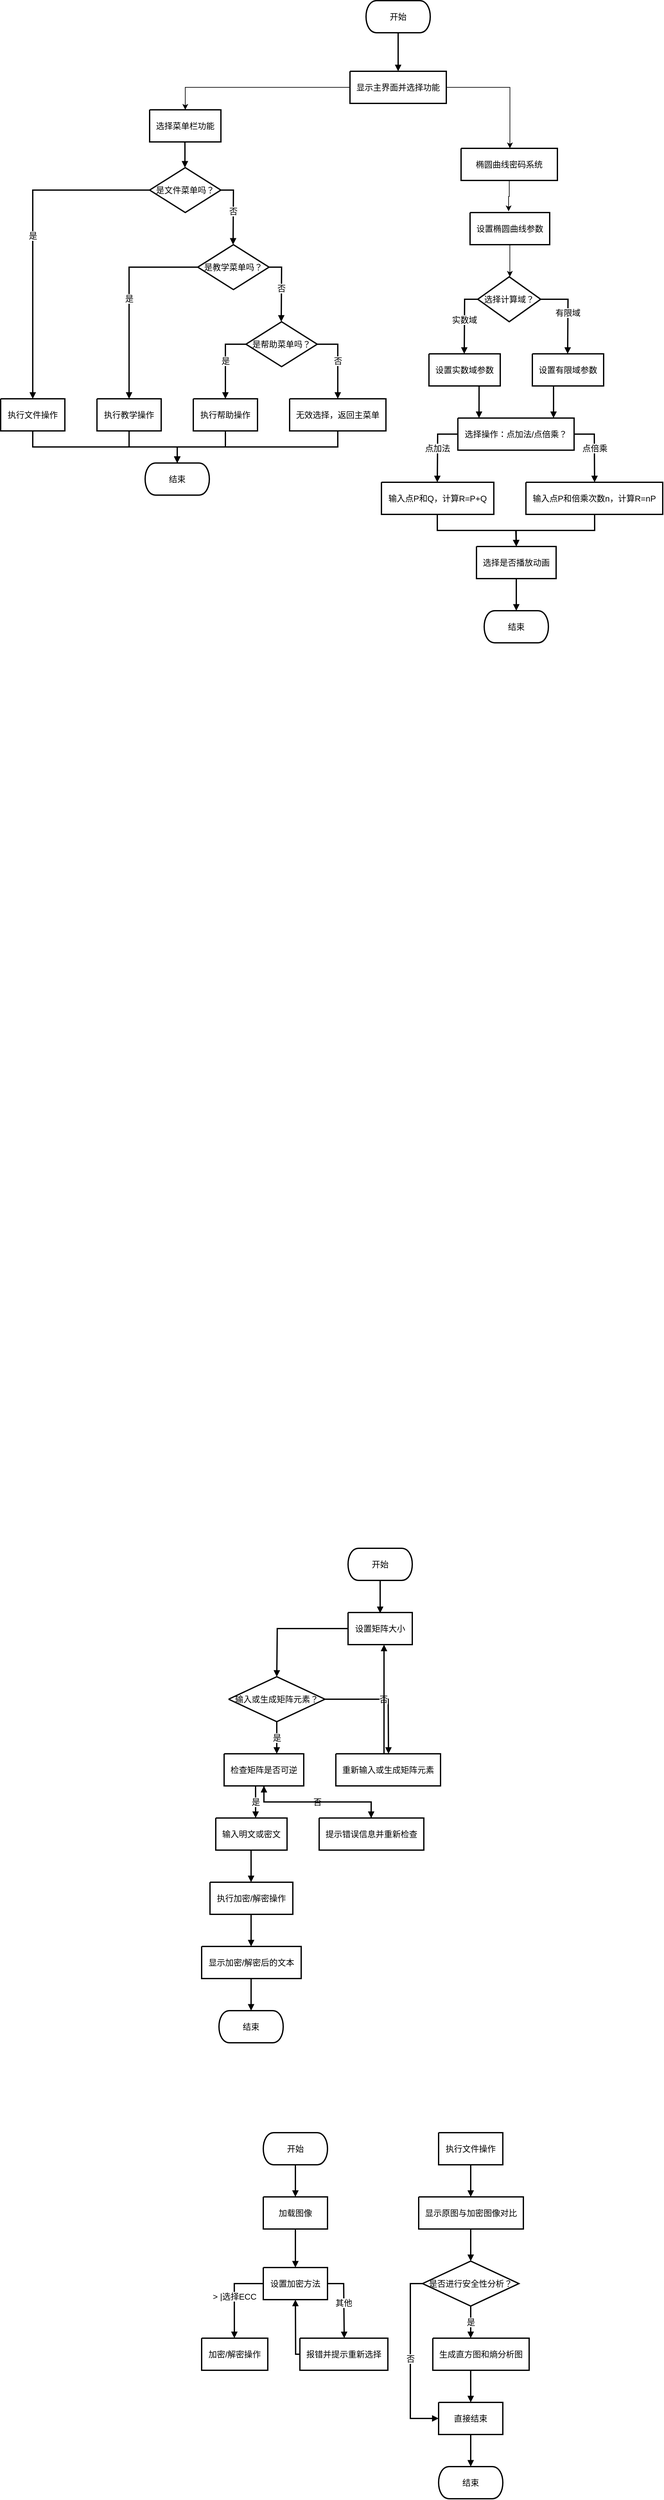 <mxfile version="26.2.14">
  <diagram name="ECC-Hill Software Flowchart" id="A3sZa8eopw5GfEOPI5ub">
    <mxGraphModel dx="4630" dy="507" grid="1" gridSize="10" guides="1" tooltips="1" connect="1" arrows="1" fold="1" page="1" pageScale="1" pageWidth="3300" pageHeight="4681" math="0" shadow="0">
      <root>
        <mxCell id="0" />
        <mxCell id="1" parent="0" />
        <UserObject label="&lt;div style=&quot;font-size: 1px&quot;&gt;&lt;p style=&quot;text-align:center;margin-left:0;margin-right:0;margin-top:0px;margin-bottom:0px;text-indent:0;vertical-align:middle;direction:ltr;&quot;&gt;&lt;font style=&quot;font-size: 13px; direction: ltr; letter-spacing: 0px; line-height: 120%; opacity: 1;&quot;&gt;开始&lt;/font&gt;&lt;/p&gt;&lt;/div&gt;" tags="Background" id="L2Ctw7LAVdrHrJThzoro-29">
          <mxCell style="verticalAlign=middle;align=center;overflow=width;vsdxID=1;shape=stencil(hZJLEoIwDIZP06VMSQZ0j3gPRop0rJQpD/H2UoMCLQ67JP2S/EnKMGnKrBYMeNMafRdPmbclwzMDkFUpjGxHi2HKMCm0ETejuyonv84saa2H7m2FgfLCOIiPNgv4iyL8410IVrJawCcMEP/D185Q6XCqzaMgiic+XCbwATaQX+wLod8W18ymTH8mB3eFHnydswjwGVjPgn5b3N3lzuJHYz5ZIZWiiy/f3ROPIfoemL4B);strokeWidth=2;spacingTop=-3;spacingBottom=-3;spacingLeft=-3;spacingRight=-3;points=[];labelBackgroundColor=none;rounded=0;html=1;whiteSpace=wrap;fontColor=#000000;" vertex="1" parent="1">
            <mxGeometry x="356" y="160" width="100" height="50" as="geometry" />
          </mxCell>
        </UserObject>
        <mxCell id="L2Ctw7LAVdrHrJThzoro-159" style="edgeStyle=orthogonalEdgeStyle;rounded=0;orthogonalLoop=1;jettySize=auto;html=1;" edge="1" parent="1" source="L2Ctw7LAVdrHrJThzoro-30" target="L2Ctw7LAVdrHrJThzoro-83">
          <mxGeometry relative="1" as="geometry" />
        </mxCell>
        <UserObject label="&lt;div style=&quot;font-size: 1px&quot;&gt;&lt;p style=&quot;text-align:center;margin-left:0;margin-right:0;margin-top:0px;margin-bottom:0px;text-indent:0;vertical-align:middle;direction:ltr;&quot;&gt;&lt;font style=&quot;font-size: 13px; direction: ltr; letter-spacing: 0px; line-height: 120%; opacity: 1;&quot;&gt;显示主界面并选择功能&lt;/font&gt;&lt;/p&gt;&lt;/div&gt;" tags="Background" id="L2Ctw7LAVdrHrJThzoro-30">
          <mxCell style="verticalAlign=middle;align=center;overflow=width;vsdxID=2;shape=stencil(nZBRDoQgDERP03+WHsHFe5iISyOCQdT19kIaIxq//Jtp3zTpAFaTaUYNUkwx+F6v1EYD+AUpyRkdKCYFqACrzgf9C352LfuxyWRWg1/yhT/nRE5IsZWuZtCSK8CPeI0e/hF+jV7AJM4PO7KWCyr390bSiNtEtQM=);strokeWidth=2;spacingTop=-3;spacingBottom=-3;spacingLeft=-3;spacingRight=-3;points=[];labelBackgroundColor=none;rounded=0;html=1;whiteSpace=wrap;fontColor=#000000;" vertex="1" parent="1">
            <mxGeometry x="331" y="270" width="150" height="50" as="geometry" />
          </mxCell>
        </UserObject>
        <UserObject label="&lt;div style=&quot;font-size: 1px&quot;&gt;&lt;p style=&quot;text-align:center;margin-left:0;margin-right:0;margin-top:0px;margin-bottom:0px;text-indent:0;vertical-align:middle;direction:ltr;&quot;&gt;&lt;font style=&quot;font-size: 13px; direction: ltr; letter-spacing: 0px; line-height: 120%; opacity: 1;&quot;&gt;设置椭圆曲线参数&lt;/font&gt;&lt;/p&gt;&lt;/div&gt;" tags="Background" id="L2Ctw7LAVdrHrJThzoro-52">
          <mxCell style="verticalAlign=middle;align=center;overflow=width;vsdxID=24;shape=stencil(nZBRDoQgDERP03+WHsHFe5iISyOCQdT19kIaIxq//Jtp3zTpAFaTaUYNUkwx+F6v1EYD+AUpyRkdKCYFqACrzgf9C352LfuxyWRWg1/yhT/nRE5IsZWuZtCSK8CPeI0e/hF+jV7AJM4PO7KWCyr390bSiNtEtQM=);strokeWidth=2;spacingTop=-3;spacingBottom=-3;spacingLeft=-3;spacingRight=-3;points=[];labelBackgroundColor=none;rounded=0;html=1;whiteSpace=wrap;fontColor=#000000;" vertex="1" parent="1">
            <mxGeometry x="518" y="490" width="124" height="50" as="geometry" />
          </mxCell>
        </UserObject>
        <UserObject label="&lt;div style=&quot;font-size: 1px&quot;&gt;&lt;p style=&quot;text-align:center;margin-left:0;margin-right:0;margin-top:0px;margin-bottom:0px;text-indent:0;vertical-align:middle;direction:ltr;&quot;&gt;&lt;font style=&quot;font-size: 13px; direction: ltr; letter-spacing: 0px; line-height: 120%; opacity: 1;&quot;&gt;选择计算域？&lt;/font&gt;&lt;/p&gt;&lt;/div&gt;" tags="Background" id="L2Ctw7LAVdrHrJThzoro-53">
          <mxCell style="verticalAlign=middle;align=center;overflow=width;vsdxID=25;shape=stencil(nZBdDoMgEIRPs+/IxhNYew8TUTYiGKT+3F7IppE2jTF9m9n9Zh4GsJp1MymQYg7eDWqlNmjAB0hJVitPISrAGrDqnFe9dy/bsp+aRCY1uiU1bJwTKSHFzq5k+2TSkM3I8hO9IAvxd+s7+pO933pFRnGO0ZExvGX+/x4vnnh4rA8=);strokeWidth=2;spacingTop=-3;spacingBottom=-3;spacingLeft=-3;spacingRight=-3;points=[];labelBackgroundColor=none;rounded=0;html=1;whiteSpace=wrap;fontColor=#000000;" vertex="1" parent="1">
            <mxGeometry x="530" y="590" width="98" height="70" as="geometry" />
          </mxCell>
        </UserObject>
        <UserObject label="&lt;div style=&quot;font-size: 1px&quot;&gt;&lt;p style=&quot;text-align:center;margin-left:0;margin-right:0;margin-top:0px;margin-bottom:0px;text-indent:0;vertical-align:middle;direction:ltr;&quot;&gt;&lt;font style=&quot;font-size: 13px; direction: ltr; letter-spacing: 0px; line-height: 120%; opacity: 1;&quot;&gt;设置实数域参数&lt;/font&gt;&lt;/p&gt;&lt;/div&gt;" tags="Background" id="L2Ctw7LAVdrHrJThzoro-54">
          <mxCell style="verticalAlign=middle;align=center;overflow=width;vsdxID=26;shape=stencil(nZBRDoQgDERP03+WHsHFe5iISyOCQdT19kIaIxq//Jtp3zTpAFaTaUYNUkwx+F6v1EYD+AUpyRkdKCYFqACrzgf9C352LfuxyWRWg1/yhT/nRE5IsZWuZtCSK8CPeI0e/hF+jV7AJM4PO7KWCyr390bSiNtEtQM=);strokeWidth=2;spacingTop=-3;spacingBottom=-3;spacingLeft=-3;spacingRight=-3;points=[];labelBackgroundColor=none;rounded=0;html=1;whiteSpace=wrap;fontColor=#000000;" vertex="1" parent="1">
            <mxGeometry x="454" y="710" width="111" height="50" as="geometry" />
          </mxCell>
        </UserObject>
        <UserObject label="&lt;div style=&quot;font-size: 1px&quot;&gt;&lt;p style=&quot;text-align:center;margin-left:0;margin-right:0;margin-top:0px;margin-bottom:0px;text-indent:0;vertical-align:middle;direction:ltr;&quot;&gt;&lt;font style=&quot;font-size: 13px; direction: ltr; letter-spacing: 0px; line-height: 120%; opacity: 1;&quot;&gt;设置有限域参数&lt;/font&gt;&lt;/p&gt;&lt;/div&gt;" tags="Background" id="L2Ctw7LAVdrHrJThzoro-55">
          <mxCell style="verticalAlign=middle;align=center;overflow=width;vsdxID=27;shape=stencil(nZBRDoQgDERP03+WHsHFe5iISyOCQdT19kIaIxq//Jtp3zTpAFaTaUYNUkwx+F6v1EYD+AUpyRkdKCYFqACrzgf9C352LfuxyWRWg1/yhT/nRE5IsZWuZtCSK8CPeI0e/hF+jV7AJM4PO7KWCyr390bSiNtEtQM=);strokeWidth=2;spacingTop=-3;spacingBottom=-3;spacingLeft=-3;spacingRight=-3;points=[];labelBackgroundColor=none;rounded=0;html=1;whiteSpace=wrap;fontColor=#000000;" vertex="1" parent="1">
            <mxGeometry x="615" y="710" width="111" height="50" as="geometry" />
          </mxCell>
        </UserObject>
        <UserObject label="&lt;div style=&quot;font-size: 1px&quot;&gt;&lt;p style=&quot;text-align:center;margin-left:0;margin-right:0;margin-top:0px;margin-bottom:0px;text-indent:0;vertical-align:middle;direction:ltr;&quot;&gt;&lt;font style=&quot;font-size: 13px; direction: ltr; letter-spacing: 0px; line-height: 120%; opacity: 1;&quot;&gt;选择操作：点加法/点倍乘？&lt;/font&gt;&lt;/p&gt;&lt;/div&gt;" tags="Background" id="L2Ctw7LAVdrHrJThzoro-56">
          <mxCell style="verticalAlign=middle;align=center;overflow=width;vsdxID=28;shape=stencil(nZBRDoQgDERP03+WHsHFe5iISyOCQdT19kIaIxq//Jtp3zTpAFaTaUYNUkwx+F6v1EYD+AUpyRkdKCYFqACrzgf9C352LfuxyWRWg1/yhT/nRE5IsZWuZtCSK8CPeI0e/hF+jV7AJM4PO7KWCyr390bSiNtEtQM=);strokeWidth=2;spacingTop=-3;spacingBottom=-3;spacingLeft=-3;spacingRight=-3;points=[];labelBackgroundColor=none;rounded=0;html=1;whiteSpace=wrap;fontColor=#000000;" vertex="1" parent="1">
            <mxGeometry x="499" y="810" width="181" height="50" as="geometry" />
          </mxCell>
        </UserObject>
        <UserObject label="&lt;div style=&quot;font-size: 1px&quot;&gt;&lt;p style=&quot;text-align:center;margin-left:0;margin-right:0;margin-top:0px;margin-bottom:0px;text-indent:0;vertical-align:middle;direction:ltr;&quot;&gt;&lt;font style=&quot;font-size: 13px; direction: ltr; letter-spacing: 0px; line-height: 120%; opacity: 1;&quot;&gt;输入点P和Q，计算R=P+Q&lt;/font&gt;&lt;/p&gt;&lt;/div&gt;" tags="Background" id="L2Ctw7LAVdrHrJThzoro-57">
          <mxCell style="verticalAlign=middle;align=center;overflow=width;vsdxID=29;shape=stencil(nZBRDoQgDERP03+WHsHFe5iISyOCQdT19kIaIxq//Jtp3zTpAFaTaUYNUkwx+F6v1EYD+AUpyRkdKCYFqACrzgf9C352LfuxyWRWg1/yhT/nRE5IsZWuZtCSK8CPeI0e/hF+jV7AJM4PO7KWCyr390bSiNtEtQM=);strokeWidth=2;spacingTop=-3;spacingBottom=-3;spacingLeft=-3;spacingRight=-3;points=[];labelBackgroundColor=none;rounded=0;html=1;whiteSpace=wrap;fontColor=#000000;" vertex="1" parent="1">
            <mxGeometry x="380" y="910" width="175" height="50" as="geometry" />
          </mxCell>
        </UserObject>
        <UserObject label="&lt;div style=&quot;font-size: 1px&quot;&gt;&lt;p style=&quot;text-align:center;margin-left:0;margin-right:0;margin-top:0px;margin-bottom:0px;text-indent:0;vertical-align:middle;direction:ltr;&quot;&gt;&lt;font style=&quot;font-size: 13px; direction: ltr; letter-spacing: 0px; line-height: 120%; opacity: 1;&quot;&gt;输入点P和倍乘次数n，计算R=nP&lt;/font&gt;&lt;/p&gt;&lt;/div&gt;" tags="Background" id="L2Ctw7LAVdrHrJThzoro-58">
          <mxCell style="verticalAlign=middle;align=center;overflow=width;vsdxID=30;shape=stencil(nZBRDoQgDERP03+WHsHFe5iISyOCQdT19kIaIxq//Jtp3zTpAFaTaUYNUkwx+F6v1EYD+AUpyRkdKCYFqACrzgf9C352LfuxyWRWg1/yhT/nRE5IsZWuZtCSK8CPeI0e/hF+jV7AJM4PO7KWCyr390bSiNtEtQM=);strokeWidth=2;spacingTop=-3;spacingBottom=-3;spacingLeft=-3;spacingRight=-3;points=[];labelBackgroundColor=none;rounded=0;html=1;whiteSpace=wrap;fontColor=#000000;" vertex="1" parent="1">
            <mxGeometry x="605" y="910" width="213" height="50" as="geometry" />
          </mxCell>
        </UserObject>
        <UserObject label="&lt;div style=&quot;font-size: 1px&quot;&gt;&lt;p style=&quot;text-align:center;margin-left:0;margin-right:0;margin-top:0px;margin-bottom:0px;text-indent:0;vertical-align:middle;direction:ltr;&quot;&gt;&lt;font style=&quot;font-size: 13px; direction: ltr; letter-spacing: 0px; line-height: 120%; opacity: 1;&quot;&gt;选择是否播放动画&lt;/font&gt;&lt;/p&gt;&lt;/div&gt;" tags="Background" id="L2Ctw7LAVdrHrJThzoro-59">
          <mxCell style="verticalAlign=middle;align=center;overflow=width;vsdxID=31;shape=stencil(nZBRDoQgDERP03+WHsHFe5iISyOCQdT19kIaIxq//Jtp3zTpAFaTaUYNUkwx+F6v1EYD+AUpyRkdKCYFqACrzgf9C352LfuxyWRWg1/yhT/nRE5IsZWuZtCSK8CPeI0e/hF+jV7AJM4PO7KWCyr390bSiNtEtQM=);strokeWidth=2;spacingTop=-3;spacingBottom=-3;spacingLeft=-3;spacingRight=-3;points=[];labelBackgroundColor=none;rounded=0;html=1;whiteSpace=wrap;fontColor=#000000;" vertex="1" parent="1">
            <mxGeometry x="528" y="1010" width="124" height="50" as="geometry" />
          </mxCell>
        </UserObject>
        <UserObject label="&lt;div style=&quot;font-size: 1px&quot;&gt;&lt;p style=&quot;text-align:center;margin-left:0;margin-right:0;margin-top:0px;margin-bottom:0px;text-indent:0;vertical-align:middle;direction:ltr;&quot;&gt;&lt;font style=&quot;font-size: 13px; direction: ltr; letter-spacing: 0px; line-height: 120%; opacity: 1;&quot;&gt;结束&lt;/font&gt;&lt;/p&gt;&lt;/div&gt;" tags="Background" id="L2Ctw7LAVdrHrJThzoro-60">
          <mxCell style="verticalAlign=middle;align=center;overflow=width;vsdxID=32;shape=stencil(hZJLEoIwDIZP06VMSQZ0j3gPRop0rJQpD/H2UoMCLQ67JP2S/EnKMGnKrBYMeNMafRdPmbclwzMDkFUpjGxHi2HKMCm0ETejuyonv84saa2H7m2FgfLCOIiPNgv4iyL8410IVrJawCcMEP/D185Q6XCqzaMgiic+XCbwATaQX+wLod8W18ymTH8mB3eFHnydswjwGVjPgn5b3N3lzuJHYz5ZIZWiiy/f3ROPIfoemL4B);strokeWidth=2;spacingTop=-3;spacingBottom=-3;spacingLeft=-3;spacingRight=-3;points=[];labelBackgroundColor=none;rounded=0;html=1;whiteSpace=wrap;fontColor=#000000;" vertex="1" parent="1">
            <mxGeometry x="540" y="1110" width="100" height="50" as="geometry" />
          </mxCell>
        </UserObject>
        <UserObject label="&lt;div style=&quot;font-size: 1px&quot;&gt;&lt;p style=&quot;text-align:center;margin-left:0;margin-right:0;margin-top:0px;margin-bottom:0px;text-indent:0;vertical-align:middle;direction:ltr;&quot;&gt;&lt;font style=&quot;font-size: 13px; direction: ltr; letter-spacing: 0px; line-height: 120%; opacity: 1;&quot;&gt;开始&lt;/font&gt;&lt;/p&gt;&lt;/div&gt;" tags="Background" id="L2Ctw7LAVdrHrJThzoro-61">
          <mxCell style="verticalAlign=middle;align=center;overflow=width;vsdxID=33;shape=stencil(hZJLEoIwDIZP06VMSQZ0j3gPRop0rJQpD/H2UoMCLQ67JP2S/EnKMGnKrBYMeNMafRdPmbclwzMDkFUpjGxHi2HKMCm0ETejuyonv84saa2H7m2FgfLCOIiPNgv4iyL8410IVrJawCcMEP/D185Q6XCqzaMgiic+XCbwATaQX+wLod8W18ymTH8mB3eFHnydswjwGVjPgn5b3N3lzuJHYz5ZIZWiiy/f3ROPIfoemL4B);strokeWidth=2;spacingTop=-3;spacingBottom=-3;spacingLeft=-3;spacingRight=-3;points=[];labelBackgroundColor=none;rounded=0;html=1;whiteSpace=wrap;fontColor=#000000;" vertex="1" parent="1">
            <mxGeometry x="328" y="2570" width="100" height="50" as="geometry" />
          </mxCell>
        </UserObject>
        <UserObject label="&lt;div style=&quot;font-size: 1px&quot;&gt;&lt;p style=&quot;text-align:center;margin-left:0;margin-right:0;margin-top:0px;margin-bottom:0px;text-indent:0;vertical-align:middle;direction:ltr;&quot;&gt;&lt;font style=&quot;font-size: 13px; direction: ltr; letter-spacing: 0px; line-height: 120%; opacity: 1;&quot;&gt;设置矩阵大小&lt;/font&gt;&lt;/p&gt;&lt;/div&gt;" tags="Background" id="L2Ctw7LAVdrHrJThzoro-62">
          <mxCell style="verticalAlign=middle;align=center;overflow=width;vsdxID=34;shape=stencil(nZBRDoQgDERP03+WHsHFe5iISyOCQdT19kIaIxq//Jtp3zTpAFaTaUYNUkwx+F6v1EYD+AUpyRkdKCYFqACrzgf9C352LfuxyWRWg1/yhT/nRE5IsZWuZtCSK8CPeI0e/hF+jV7AJM4PO7KWCyr390bSiNtEtQM=);strokeWidth=2;spacingTop=-3;spacingBottom=-3;spacingLeft=-3;spacingRight=-3;points=[];labelBackgroundColor=none;rounded=0;html=1;whiteSpace=wrap;fontColor=#000000;" vertex="1" parent="1">
            <mxGeometry x="328" y="2670" width="100" height="50" as="geometry" />
          </mxCell>
        </UserObject>
        <UserObject label="&lt;div style=&quot;font-size: 1px&quot;&gt;&lt;p style=&quot;text-align:center;margin-left:0;margin-right:0;margin-top:0px;margin-bottom:0px;text-indent:0;vertical-align:middle;direction:ltr;&quot;&gt;&lt;font style=&quot;font-size: 13px; direction: ltr; letter-spacing: 0px; line-height: 120%; opacity: 1;&quot;&gt;输入或生成矩阵元素？&lt;/font&gt;&lt;/p&gt;&lt;/div&gt;" tags="Background" id="L2Ctw7LAVdrHrJThzoro-63">
          <mxCell style="verticalAlign=middle;align=center;overflow=width;vsdxID=35;shape=stencil(nZBdDoMgEIRPs+/IxhNYew8TUTYiGKT+3F7IppE2jTF9m9n9Zh4GsJp1MymQYg7eDWqlNmjAB0hJVitPISrAGrDqnFe9dy/bsp+aRCY1uiU1bJwTKSHFzq5k+2TSkM3I8hO9IAvxd+s7+pO933pFRnGO0ZExvGX+/x4vnnh4rA8=);strokeWidth=2;spacingTop=-3;spacingBottom=-3;spacingLeft=-3;spacingRight=-3;points=[];labelBackgroundColor=none;rounded=0;html=1;whiteSpace=wrap;fontColor=#000000;" vertex="1" parent="1">
            <mxGeometry x="142" y="2770" width="150" height="70" as="geometry" />
          </mxCell>
        </UserObject>
        <UserObject label="&lt;div style=&quot;font-size: 1px&quot;&gt;&lt;p style=&quot;text-align:center;margin-left:0;margin-right:0;margin-top:0px;margin-bottom:0px;text-indent:0;vertical-align:middle;direction:ltr;&quot;&gt;&lt;font style=&quot;font-size: 13px; direction: ltr; letter-spacing: 0px; line-height: 120%; opacity: 1;&quot;&gt;检查矩阵是否可逆&lt;/font&gt;&lt;/p&gt;&lt;/div&gt;" tags="Background" id="L2Ctw7LAVdrHrJThzoro-64">
          <mxCell style="verticalAlign=middle;align=center;overflow=width;vsdxID=36;shape=stencil(nZBRDoQgDERP03+WHsHFe5iISyOCQdT19kIaIxq//Jtp3zTpAFaTaUYNUkwx+F6v1EYD+AUpyRkdKCYFqACrzgf9C352LfuxyWRWg1/yhT/nRE5IsZWuZtCSK8CPeI0e/hF+jV7AJM4PO7KWCyr390bSiNtEtQM=);strokeWidth=2;spacingTop=-3;spacingBottom=-3;spacingLeft=-3;spacingRight=-3;points=[];labelBackgroundColor=none;rounded=0;html=1;whiteSpace=wrap;fontColor=#000000;" vertex="1" parent="1">
            <mxGeometry x="135" y="2890" width="124" height="50" as="geometry" />
          </mxCell>
        </UserObject>
        <UserObject label="&lt;div style=&quot;font-size: 1px&quot;&gt;&lt;p style=&quot;text-align:center;margin-left:0;margin-right:0;margin-top:0px;margin-bottom:0px;text-indent:0;vertical-align:middle;direction:ltr;&quot;&gt;&lt;font style=&quot;font-size: 13px; direction: ltr; letter-spacing: 0px; line-height: 120%; opacity: 1;&quot;&gt;重新输入或生成矩阵元素&lt;/font&gt;&lt;/p&gt;&lt;/div&gt;" tags="Background" id="L2Ctw7LAVdrHrJThzoro-65">
          <mxCell style="verticalAlign=middle;align=center;overflow=width;vsdxID=37;shape=stencil(nZBRDoQgDERP03+WHsHFe5iISyOCQdT19kIaIxq//Jtp3zTpAFaTaUYNUkwx+F6v1EYD+AUpyRkdKCYFqACrzgf9C352LfuxyWRWg1/yhT/nRE5IsZWuZtCSK8CPeI0e/hF+jV7AJM4PO7KWCyr390bSiNtEtQM=);strokeWidth=2;spacingTop=-3;spacingBottom=-3;spacingLeft=-3;spacingRight=-3;points=[];labelBackgroundColor=none;rounded=0;html=1;whiteSpace=wrap;fontColor=#000000;" vertex="1" parent="1">
            <mxGeometry x="309" y="2890" width="163" height="50" as="geometry" />
          </mxCell>
        </UserObject>
        <UserObject label="&lt;div style=&quot;font-size: 1px&quot;&gt;&lt;p style=&quot;text-align:center;margin-left:0;margin-right:0;margin-top:0px;margin-bottom:0px;text-indent:0;vertical-align:middle;direction:ltr;&quot;&gt;&lt;font style=&quot;font-size: 13px; direction: ltr; letter-spacing: 0px; line-height: 120%; opacity: 1;&quot;&gt;输入明文或密文&lt;/font&gt;&lt;/p&gt;&lt;/div&gt;" tags="Background" id="L2Ctw7LAVdrHrJThzoro-66">
          <mxCell style="verticalAlign=middle;align=center;overflow=width;vsdxID=38;shape=stencil(nZBRDoQgDERP03+WHsHFe5iISyOCQdT19kIaIxq//Jtp3zTpAFaTaUYNUkwx+F6v1EYD+AUpyRkdKCYFqACrzgf9C352LfuxyWRWg1/yhT/nRE5IsZWuZtCSK8CPeI0e/hF+jV7AJM4PO7KWCyr390bSiNtEtQM=);strokeWidth=2;spacingTop=-3;spacingBottom=-3;spacingLeft=-3;spacingRight=-3;points=[];labelBackgroundColor=none;rounded=0;html=1;whiteSpace=wrap;fontColor=#000000;" vertex="1" parent="1">
            <mxGeometry x="122" y="2990" width="111" height="50" as="geometry" />
          </mxCell>
        </UserObject>
        <UserObject label="&lt;div style=&quot;font-size: 1px&quot;&gt;&lt;p style=&quot;text-align:center;margin-left:0;margin-right:0;margin-top:0px;margin-bottom:0px;text-indent:0;vertical-align:middle;direction:ltr;&quot;&gt;&lt;font style=&quot;font-size: 13px; direction: ltr; letter-spacing: 0px; line-height: 120%; opacity: 1;&quot;&gt;提示错误信息并重新检查&lt;/font&gt;&lt;/p&gt;&lt;/div&gt;" tags="Background" id="L2Ctw7LAVdrHrJThzoro-67">
          <mxCell style="verticalAlign=middle;align=center;overflow=width;vsdxID=39;shape=stencil(nZBRDoQgDERP03+WHsHFe5iISyOCQdT19kIaIxq//Jtp3zTpAFaTaUYNUkwx+F6v1EYD+AUpyRkdKCYFqACrzgf9C352LfuxyWRWg1/yhT/nRE5IsZWuZtCSK8CPeI0e/hF+jV7AJM4PO7KWCyr390bSiNtEtQM=);strokeWidth=2;spacingTop=-3;spacingBottom=-3;spacingLeft=-3;spacingRight=-3;points=[];labelBackgroundColor=none;rounded=0;html=1;whiteSpace=wrap;fontColor=#000000;" vertex="1" parent="1">
            <mxGeometry x="283" y="2990" width="163" height="50" as="geometry" />
          </mxCell>
        </UserObject>
        <UserObject label="&lt;div style=&quot;font-size: 1px&quot;&gt;&lt;p style=&quot;text-align:center;margin-left:0;margin-right:0;margin-top:0px;margin-bottom:0px;text-indent:0;vertical-align:middle;direction:ltr;&quot;&gt;&lt;font style=&quot;font-size: 13px; direction: ltr; letter-spacing: 0px; line-height: 120%; opacity: 1;&quot;&gt;执行加密/解密操作&lt;/font&gt;&lt;/p&gt;&lt;/div&gt;" tags="Background" id="L2Ctw7LAVdrHrJThzoro-68">
          <mxCell style="verticalAlign=middle;align=center;overflow=width;vsdxID=40;shape=stencil(nZBRDoQgDERP03+WHsHFe5iISyOCQdT19kIaIxq//Jtp3zTpAFaTaUYNUkwx+F6v1EYD+AUpyRkdKCYFqACrzgf9C352LfuxyWRWg1/yhT/nRE5IsZWuZtCSK8CPeI0e/hF+jV7AJM4PO7KWCyr390bSiNtEtQM=);strokeWidth=2;spacingTop=-3;spacingBottom=-3;spacingLeft=-3;spacingRight=-3;points=[];labelBackgroundColor=none;rounded=0;html=1;whiteSpace=wrap;fontColor=#000000;" vertex="1" parent="1">
            <mxGeometry x="113" y="3090" width="129" height="50" as="geometry" />
          </mxCell>
        </UserObject>
        <UserObject label="&lt;div style=&quot;font-size: 1px&quot;&gt;&lt;p style=&quot;text-align:center;margin-left:0;margin-right:0;margin-top:0px;margin-bottom:0px;text-indent:0;vertical-align:middle;direction:ltr;&quot;&gt;&lt;font style=&quot;font-size: 13px; direction: ltr; letter-spacing: 0px; line-height: 120%; opacity: 1;&quot;&gt;显示加密/解密后的文本&lt;/font&gt;&lt;/p&gt;&lt;/div&gt;" tags="Background" id="L2Ctw7LAVdrHrJThzoro-69">
          <mxCell style="verticalAlign=middle;align=center;overflow=width;vsdxID=41;shape=stencil(nZBRDoQgDERP03+WHsHFe5iISyOCQdT19kIaIxq//Jtp3zTpAFaTaUYNUkwx+F6v1EYD+AUpyRkdKCYFqACrzgf9C352LfuxyWRWg1/yhT/nRE5IsZWuZtCSK8CPeI0e/hF+jV7AJM4PO7KWCyr390bSiNtEtQM=);strokeWidth=2;spacingTop=-3;spacingBottom=-3;spacingLeft=-3;spacingRight=-3;points=[];labelBackgroundColor=none;rounded=0;html=1;whiteSpace=wrap;fontColor=#000000;" vertex="1" parent="1">
            <mxGeometry x="100" y="3190" width="155" height="50" as="geometry" />
          </mxCell>
        </UserObject>
        <UserObject label="&lt;div style=&quot;font-size: 1px&quot;&gt;&lt;p style=&quot;text-align:center;margin-left:0;margin-right:0;margin-top:0px;margin-bottom:0px;text-indent:0;vertical-align:middle;direction:ltr;&quot;&gt;&lt;font style=&quot;font-size: 13px; direction: ltr; letter-spacing: 0px; line-height: 120%; opacity: 1;&quot;&gt;结束&lt;/font&gt;&lt;/p&gt;&lt;/div&gt;" tags="Background" id="L2Ctw7LAVdrHrJThzoro-70">
          <mxCell style="verticalAlign=middle;align=center;overflow=width;vsdxID=42;shape=stencil(hZJLEoIwDIZP06VMSQZ0j3gPRop0rJQpD/H2UoMCLQ67JP2S/EnKMGnKrBYMeNMafRdPmbclwzMDkFUpjGxHi2HKMCm0ETejuyonv84saa2H7m2FgfLCOIiPNgv4iyL8410IVrJawCcMEP/D185Q6XCqzaMgiic+XCbwATaQX+wLod8W18ymTH8mB3eFHnydswjwGVjPgn5b3N3lzuJHYz5ZIZWiiy/f3ROPIfoemL4B);strokeWidth=2;spacingTop=-3;spacingBottom=-3;spacingLeft=-3;spacingRight=-3;points=[];labelBackgroundColor=none;rounded=0;html=1;whiteSpace=wrap;fontColor=#000000;" vertex="1" parent="1">
            <mxGeometry x="127" y="3290" width="100" height="50" as="geometry" />
          </mxCell>
        </UserObject>
        <UserObject label="&lt;div style=&quot;font-size: 1px&quot;&gt;&lt;p style=&quot;text-align:center;margin-left:0;margin-right:0;margin-top:0px;margin-bottom:0px;text-indent:0;vertical-align:middle;direction:ltr;&quot;&gt;&lt;font style=&quot;font-size: 13px; direction: ltr; letter-spacing: 0px; line-height: 120%; opacity: 1;&quot;&gt;开始&lt;/font&gt;&lt;/p&gt;&lt;/div&gt;" tags="Background" id="L2Ctw7LAVdrHrJThzoro-71">
          <mxCell style="verticalAlign=middle;align=center;overflow=width;vsdxID=43;shape=stencil(hZJLEoIwDIZP06VMSQZ0j3gPRop0rJQpD/H2UoMCLQ67JP2S/EnKMGnKrBYMeNMafRdPmbclwzMDkFUpjGxHi2HKMCm0ETejuyonv84saa2H7m2FgfLCOIiPNgv4iyL8410IVrJawCcMEP/D185Q6XCqzaMgiic+XCbwATaQX+wLod8W18ymTH8mB3eFHnydswjwGVjPgn5b3N3lzuJHYz5ZIZWiiy/f3ROPIfoemL4B);strokeWidth=2;spacingTop=-3;spacingBottom=-3;spacingLeft=-3;spacingRight=-3;points=[];labelBackgroundColor=none;rounded=0;html=1;whiteSpace=wrap;fontColor=#000000;" vertex="1" parent="1">
            <mxGeometry x="196" y="3480" width="100" height="50" as="geometry" />
          </mxCell>
        </UserObject>
        <UserObject label="&lt;div style=&quot;font-size: 1px&quot;&gt;&lt;p style=&quot;text-align:center;margin-left:0;margin-right:0;margin-top:0px;margin-bottom:0px;text-indent:0;vertical-align:middle;direction:ltr;&quot;&gt;&lt;font style=&quot;font-size: 13px; direction: ltr; letter-spacing: 0px; line-height: 120%; opacity: 1;&quot;&gt;加载图像&lt;/font&gt;&lt;/p&gt;&lt;/div&gt;" tags="Background" id="L2Ctw7LAVdrHrJThzoro-72">
          <mxCell style="verticalAlign=middle;align=center;overflow=width;vsdxID=44;shape=stencil(nZBRDoQgDERP03+WHsHFe5iISyOCQdT19kIaIxq//Jtp3zTpAFaTaUYNUkwx+F6v1EYD+AUpyRkdKCYFqACrzgf9C352LfuxyWRWg1/yhT/nRE5IsZWuZtCSK8CPeI0e/hF+jV7AJM4PO7KWCyr390bSiNtEtQM=);strokeWidth=2;spacingTop=-3;spacingBottom=-3;spacingLeft=-3;spacingRight=-3;points=[];labelBackgroundColor=none;rounded=0;html=1;whiteSpace=wrap;fontColor=#000000;" vertex="1" parent="1">
            <mxGeometry x="196" y="3580" width="100" height="50" as="geometry" />
          </mxCell>
        </UserObject>
        <UserObject label="&lt;div style=&quot;font-size: 1px&quot;&gt;&lt;p style=&quot;text-align:center;margin-left:0;margin-right:0;margin-top:0px;margin-bottom:0px;text-indent:0;vertical-align:middle;direction:ltr;&quot;&gt;&lt;font style=&quot;font-size: 13px; direction: ltr; letter-spacing: 0px; line-height: 120%; opacity: 1;&quot;&gt;设置加密方法&lt;/font&gt;&lt;/p&gt;&lt;/div&gt;" tags="Background" id="L2Ctw7LAVdrHrJThzoro-73">
          <mxCell style="verticalAlign=middle;align=center;overflow=width;vsdxID=45;shape=stencil(nZBRDoQgDERP03+WHsHFe5iISyOCQdT19kIaIxq//Jtp3zTpAFaTaUYNUkwx+F6v1EYD+AUpyRkdKCYFqACrzgf9C352LfuxyWRWg1/yhT/nRE5IsZWuZtCSK8CPeI0e/hF+jV7AJM4PO7KWCyr390bSiNtEtQM=);strokeWidth=2;spacingTop=-3;spacingBottom=-3;spacingLeft=-3;spacingRight=-3;points=[];labelBackgroundColor=none;rounded=0;html=1;whiteSpace=wrap;fontColor=#000000;" vertex="1" parent="1">
            <mxGeometry x="196" y="3690" width="100" height="50" as="geometry" />
          </mxCell>
        </UserObject>
        <UserObject label="&lt;div style=&quot;font-size: 1px&quot;&gt;&lt;p style=&quot;text-align:center;margin-left:0;margin-right:0;margin-top:0px;margin-bottom:0px;text-indent:0;vertical-align:middle;direction:ltr;&quot;&gt;&lt;font style=&quot;font-size: 13px; direction: ltr; letter-spacing: 0px; line-height: 120%; opacity: 1;&quot;&gt;加密/解密操作&lt;/font&gt;&lt;/p&gt;&lt;/div&gt;" tags="Background" id="L2Ctw7LAVdrHrJThzoro-74">
          <mxCell style="verticalAlign=middle;align=center;overflow=width;vsdxID=46;shape=stencil(nZBRDoQgDERP03+WHsHFe5iISyOCQdT19kIaIxq//Jtp3zTpAFaTaUYNUkwx+F6v1EYD+AUpyRkdKCYFqACrzgf9C352LfuxyWRWg1/yhT/nRE5IsZWuZtCSK8CPeI0e/hF+jV7AJM4PO7KWCyr390bSiNtEtQM=);strokeWidth=2;spacingTop=-3;spacingBottom=-3;spacingLeft=-3;spacingRight=-3;points=[];labelBackgroundColor=none;rounded=0;html=1;whiteSpace=wrap;fontColor=#000000;" vertex="1" parent="1">
            <mxGeometry x="100" y="3800" width="103" height="50" as="geometry" />
          </mxCell>
        </UserObject>
        <UserObject label="&lt;div style=&quot;font-size: 1px&quot;&gt;&lt;p style=&quot;text-align:center;margin-left:0;margin-right:0;margin-top:0px;margin-bottom:0px;text-indent:0;vertical-align:middle;direction:ltr;&quot;&gt;&lt;font style=&quot;font-size: 13px; direction: ltr; letter-spacing: 0px; line-height: 120%; opacity: 1;&quot;&gt;报错并提示重新选择&lt;/font&gt;&lt;/p&gt;&lt;/div&gt;" tags="Background" id="L2Ctw7LAVdrHrJThzoro-75">
          <mxCell style="verticalAlign=middle;align=center;overflow=width;vsdxID=47;shape=stencil(nZBRDoQgDERP03+WHsHFe5iISyOCQdT19kIaIxq//Jtp3zTpAFaTaUYNUkwx+F6v1EYD+AUpyRkdKCYFqACrzgf9C352LfuxyWRWg1/yhT/nRE5IsZWuZtCSK8CPeI0e/hF+jV7AJM4PO7KWCyr390bSiNtEtQM=);strokeWidth=2;spacingTop=-3;spacingBottom=-3;spacingLeft=-3;spacingRight=-3;points=[];labelBackgroundColor=none;rounded=0;html=1;whiteSpace=wrap;fontColor=#000000;" vertex="1" parent="1">
            <mxGeometry x="253" y="3800" width="137" height="50" as="geometry" />
          </mxCell>
        </UserObject>
        <UserObject label="&lt;div style=&quot;font-size: 1px&quot;&gt;&lt;p style=&quot;text-align:center;margin-left:0;margin-right:0;margin-top:0px;margin-bottom:0px;text-indent:0;vertical-align:middle;direction:ltr;&quot;&gt;&lt;font style=&quot;font-size: 13px; direction: ltr; letter-spacing: 0px; line-height: 120%; opacity: 1;&quot;&gt;执行文件操作&lt;/font&gt;&lt;/p&gt;&lt;/div&gt;" tags="Background" id="L2Ctw7LAVdrHrJThzoro-76">
          <mxCell style="verticalAlign=middle;align=center;overflow=width;vsdxID=48;shape=stencil(nZBRDoQgDERP03+WHsHFe5iISyOCQdT19kIaIxq//Jtp3zTpAFaTaUYNUkwx+F6v1EYD+AUpyRkdKCYFqACrzgf9C352LfuxyWRWg1/yhT/nRE5IsZWuZtCSK8CPeI0e/hF+jV7AJM4PO7KWCyr390bSiNtEtQM=);strokeWidth=2;spacingTop=-3;spacingBottom=-3;spacingLeft=-3;spacingRight=-3;points=[];labelBackgroundColor=none;rounded=0;html=1;whiteSpace=wrap;fontColor=#000000;" vertex="1" parent="1">
            <mxGeometry x="469" y="3480" width="100" height="50" as="geometry" />
          </mxCell>
        </UserObject>
        <UserObject label="&lt;div style=&quot;font-size: 1px&quot;&gt;&lt;p style=&quot;text-align:center;margin-left:0;margin-right:0;margin-top:0px;margin-bottom:0px;text-indent:0;vertical-align:middle;direction:ltr;&quot;&gt;&lt;font style=&quot;font-size: 13px; direction: ltr; letter-spacing: 0px; line-height: 120%; opacity: 1;&quot;&gt;显示原图与加密图像对比&lt;/font&gt;&lt;/p&gt;&lt;/div&gt;" tags="Background" id="L2Ctw7LAVdrHrJThzoro-77">
          <mxCell style="verticalAlign=middle;align=center;overflow=width;vsdxID=49;shape=stencil(nZBRDoQgDERP03+WHsHFe5iISyOCQdT19kIaIxq//Jtp3zTpAFaTaUYNUkwx+F6v1EYD+AUpyRkdKCYFqACrzgf9C352LfuxyWRWg1/yhT/nRE5IsZWuZtCSK8CPeI0e/hF+jV7AJM4PO7KWCyr390bSiNtEtQM=);strokeWidth=2;spacingTop=-3;spacingBottom=-3;spacingLeft=-3;spacingRight=-3;points=[];labelBackgroundColor=none;rounded=0;html=1;whiteSpace=wrap;fontColor=#000000;" vertex="1" parent="1">
            <mxGeometry x="438" y="3580" width="163" height="50" as="geometry" />
          </mxCell>
        </UserObject>
        <UserObject label="&lt;div style=&quot;font-size: 1px&quot;&gt;&lt;p style=&quot;text-align:center;margin-left:0;margin-right:0;margin-top:0px;margin-bottom:0px;text-indent:0;vertical-align:middle;direction:ltr;&quot;&gt;&lt;font style=&quot;font-size: 13px; direction: ltr; letter-spacing: 0px; line-height: 120%; opacity: 1;&quot;&gt;是否进行安全性分析？&lt;/font&gt;&lt;/p&gt;&lt;/div&gt;" tags="Background" id="L2Ctw7LAVdrHrJThzoro-78">
          <mxCell style="verticalAlign=middle;align=center;overflow=width;vsdxID=50;shape=stencil(nZBdDoMgEIRPs+/IxhNYew8TUTYiGKT+3F7IppE2jTF9m9n9Zh4GsJp1MymQYg7eDWqlNmjAB0hJVitPISrAGrDqnFe9dy/bsp+aRCY1uiU1bJwTKSHFzq5k+2TSkM3I8hO9IAvxd+s7+pO933pFRnGO0ZExvGX+/x4vnnh4rA8=);strokeWidth=2;spacingTop=-3;spacingBottom=-3;spacingLeft=-3;spacingRight=-3;points=[];labelBackgroundColor=none;rounded=0;html=1;whiteSpace=wrap;fontColor=#000000;" vertex="1" parent="1">
            <mxGeometry x="444" y="3680" width="150" height="70" as="geometry" />
          </mxCell>
        </UserObject>
        <UserObject label="&lt;div style=&quot;font-size: 1px&quot;&gt;&lt;p style=&quot;text-align:center;margin-left:0;margin-right:0;margin-top:0px;margin-bottom:0px;text-indent:0;vertical-align:middle;direction:ltr;&quot;&gt;&lt;font style=&quot;font-size: 13px; direction: ltr; letter-spacing: 0px; line-height: 120%; opacity: 1;&quot;&gt;生成直方图和熵分析图&lt;/font&gt;&lt;/p&gt;&lt;/div&gt;" tags="Background" id="L2Ctw7LAVdrHrJThzoro-79">
          <mxCell style="verticalAlign=middle;align=center;overflow=width;vsdxID=51;shape=stencil(nZBRDoQgDERP03+WHsHFe5iISyOCQdT19kIaIxq//Jtp3zTpAFaTaUYNUkwx+F6v1EYD+AUpyRkdKCYFqACrzgf9C352LfuxyWRWg1/yhT/nRE5IsZWuZtCSK8CPeI0e/hF+jV7AJM4PO7KWCyr390bSiNtEtQM=);strokeWidth=2;spacingTop=-3;spacingBottom=-3;spacingLeft=-3;spacingRight=-3;points=[];labelBackgroundColor=none;rounded=0;html=1;whiteSpace=wrap;fontColor=#000000;" vertex="1" parent="1">
            <mxGeometry x="460" y="3800" width="150" height="50" as="geometry" />
          </mxCell>
        </UserObject>
        <UserObject label="&lt;div style=&quot;font-size: 1px&quot;&gt;&lt;p style=&quot;text-align:center;margin-left:0;margin-right:0;margin-top:0px;margin-bottom:0px;text-indent:0;vertical-align:middle;direction:ltr;&quot;&gt;&lt;font style=&quot;font-size: 13px; direction: ltr; letter-spacing: 0px; line-height: 120%; opacity: 1;&quot;&gt;直接结束&lt;/font&gt;&lt;/p&gt;&lt;/div&gt;" tags="Background" id="L2Ctw7LAVdrHrJThzoro-80">
          <mxCell style="verticalAlign=middle;align=center;overflow=width;vsdxID=52;shape=stencil(nZBRDoQgDERP03+WHsHFe5iISyOCQdT19kIaIxq//Jtp3zTpAFaTaUYNUkwx+F6v1EYD+AUpyRkdKCYFqACrzgf9C352LfuxyWRWg1/yhT/nRE5IsZWuZtCSK8CPeI0e/hF+jV7AJM4PO7KWCyr390bSiNtEtQM=);strokeWidth=2;spacingTop=-3;spacingBottom=-3;spacingLeft=-3;spacingRight=-3;points=[];labelBackgroundColor=none;rounded=0;html=1;whiteSpace=wrap;fontColor=#000000;" vertex="1" parent="1">
            <mxGeometry x="469" y="3900" width="100" height="50" as="geometry" />
          </mxCell>
        </UserObject>
        <UserObject label="&lt;div style=&quot;font-size: 1px&quot;&gt;&lt;p style=&quot;text-align:center;margin-left:0;margin-right:0;margin-top:0px;margin-bottom:0px;text-indent:0;vertical-align:middle;direction:ltr;&quot;&gt;&lt;font style=&quot;font-size: 13px; direction: ltr; letter-spacing: 0px; line-height: 120%; opacity: 1;&quot;&gt;结束&lt;/font&gt;&lt;/p&gt;&lt;/div&gt;" tags="Background" id="L2Ctw7LAVdrHrJThzoro-81">
          <mxCell style="verticalAlign=middle;align=center;overflow=width;vsdxID=53;shape=stencil(hZJLEoIwDIZP06VMSQZ0j3gPRop0rJQpD/H2UoMCLQ67JP2S/EnKMGnKrBYMeNMafRdPmbclwzMDkFUpjGxHi2HKMCm0ETejuyonv84saa2H7m2FgfLCOIiPNgv4iyL8410IVrJawCcMEP/D185Q6XCqzaMgiic+XCbwATaQX+wLod8W18ymTH8mB3eFHnydswjwGVjPgn5b3N3lzuJHYz5ZIZWiiy/f3ROPIfoemL4B);strokeWidth=2;spacingTop=-3;spacingBottom=-3;spacingLeft=-3;spacingRight=-3;points=[];labelBackgroundColor=none;rounded=0;html=1;whiteSpace=wrap;fontColor=#000000;" vertex="1" parent="1">
            <mxGeometry x="469" y="4000" width="100" height="50" as="geometry" />
          </mxCell>
        </UserObject>
        <UserObject label="&lt;div style=&quot;font-size: 1px&quot;&gt;&lt;p style=&quot;text-align:center;margin-left:0;margin-right:0;margin-top:0px;margin-bottom:0px;text-indent:0;vertical-align:middle;direction:ltr;&quot;&gt;&lt;font style=&quot;font-size: 13px; direction: ltr; letter-spacing: 0px; line-height: 120%; opacity: 1;&quot;&gt;选择菜单栏功能&lt;/font&gt;&lt;/p&gt;&lt;/div&gt;" tags="Background" id="L2Ctw7LAVdrHrJThzoro-83">
          <mxCell style="verticalAlign=middle;align=center;overflow=width;vsdxID=55;shape=stencil(nZBRDoQgDERP03+WHsHFe5iISyOCQdT19kIaIxq//Jtp3zTpAFaTaUYNUkwx+F6v1EYD+AUpyRkdKCYFqACrzgf9C352LfuxyWRWg1/yhT/nRE5IsZWuZtCSK8CPeI0e/hF+jV7AJM4PO7KWCyr390bSiNtEtQM=);strokeWidth=2;spacingTop=-3;spacingBottom=-3;spacingLeft=-3;spacingRight=-3;points=[];labelBackgroundColor=none;rounded=0;html=1;whiteSpace=wrap;fontColor=#000000;" vertex="1" parent="1">
            <mxGeometry x="19" y="330" width="111" height="50" as="geometry" />
          </mxCell>
        </UserObject>
        <UserObject label="&lt;div style=&quot;font-size: 1px&quot;&gt;&lt;p style=&quot;text-align:center;margin-left:0;margin-right:0;margin-top:0px;margin-bottom:0px;text-indent:0;vertical-align:middle;direction:ltr;&quot;&gt;&lt;font style=&quot;font-size: 13px; direction: ltr; letter-spacing: 0px; line-height: 120%; opacity: 1;&quot;&gt;是文件菜单吗？&lt;/font&gt;&lt;/p&gt;&lt;/div&gt;" tags="Background" id="L2Ctw7LAVdrHrJThzoro-84">
          <mxCell style="verticalAlign=middle;align=center;overflow=width;vsdxID=56;shape=stencil(nZBdDoMgEIRPs+/IxhNYew8TUTYiGKT+3F7IppE2jTF9m9n9Zh4GsJp1MymQYg7eDWqlNmjAB0hJVitPISrAGrDqnFe9dy/bsp+aRCY1uiU1bJwTKSHFzq5k+2TSkM3I8hO9IAvxd+s7+pO933pFRnGO0ZExvGX+/x4vnnh4rA8=);strokeWidth=2;spacingTop=-3;spacingBottom=-3;spacingLeft=-3;spacingRight=-3;points=[];labelBackgroundColor=none;rounded=0;html=1;whiteSpace=wrap;fontColor=#000000;" vertex="1" parent="1">
            <mxGeometry x="19" y="420" width="111" height="70" as="geometry" />
          </mxCell>
        </UserObject>
        <UserObject label="&lt;div style=&quot;font-size: 1px&quot;&gt;&lt;p style=&quot;text-align:center;margin-left:0;margin-right:0;margin-top:0px;margin-bottom:0px;text-indent:0;vertical-align:middle;direction:ltr;&quot;&gt;&lt;font style=&quot;font-size: 13px; direction: ltr; letter-spacing: 0px; line-height: 120%; opacity: 1;&quot;&gt;执行文件操作&lt;/font&gt;&lt;/p&gt;&lt;/div&gt;" tags="Background" id="L2Ctw7LAVdrHrJThzoro-85">
          <mxCell style="verticalAlign=middle;align=center;overflow=width;vsdxID=57;shape=stencil(nZBRDoQgDERP03+WHsHFe5iISyOCQdT19kIaIxq//Jtp3zTpAFaTaUYNUkwx+F6v1EYD+AUpyRkdKCYFqACrzgf9C352LfuxyWRWg1/yhT/nRE5IsZWuZtCSK8CPeI0e/hF+jV7AJM4PO7KWCyr390bSiNtEtQM=);strokeWidth=2;spacingTop=-3;spacingBottom=-3;spacingLeft=-3;spacingRight=-3;points=[];labelBackgroundColor=none;rounded=0;html=1;whiteSpace=wrap;fontColor=#000000;" vertex="1" parent="1">
            <mxGeometry x="-213" y="780" width="100" height="50" as="geometry" />
          </mxCell>
        </UserObject>
        <UserObject label="&lt;div style=&quot;font-size: 1px&quot;&gt;&lt;p style=&quot;text-align:center;margin-left:0;margin-right:0;margin-top:0px;margin-bottom:0px;text-indent:0;vertical-align:middle;direction:ltr;&quot;&gt;&lt;font style=&quot;font-size: 13px; direction: ltr; letter-spacing: 0px; line-height: 120%; opacity: 1;&quot;&gt;是教学菜单吗？&lt;/font&gt;&lt;/p&gt;&lt;/div&gt;" tags="Background" id="L2Ctw7LAVdrHrJThzoro-86">
          <mxCell style="verticalAlign=middle;align=center;overflow=width;vsdxID=58;shape=stencil(nZBdDoMgEIRPs+/IxhNYew8TUTYiGKT+3F7IppE2jTF9m9n9Zh4GsJp1MymQYg7eDWqlNmjAB0hJVitPISrAGrDqnFe9dy/bsp+aRCY1uiU1bJwTKSHFzq5k+2TSkM3I8hO9IAvxd+s7+pO933pFRnGO0ZExvGX+/x4vnnh4rA8=);strokeWidth=2;spacingTop=-3;spacingBottom=-3;spacingLeft=-3;spacingRight=-3;points=[];labelBackgroundColor=none;rounded=0;html=1;whiteSpace=wrap;fontColor=#000000;" vertex="1" parent="1">
            <mxGeometry x="94" y="540" width="111" height="70" as="geometry" />
          </mxCell>
        </UserObject>
        <UserObject label="&lt;div style=&quot;font-size: 1px&quot;&gt;&lt;p style=&quot;text-align:center;margin-left:0;margin-right:0;margin-top:0px;margin-bottom:0px;text-indent:0;vertical-align:middle;direction:ltr;&quot;&gt;&lt;font style=&quot;font-size: 13px; direction: ltr; letter-spacing: 0px; line-height: 120%; opacity: 1;&quot;&gt;执行教学操作&lt;/font&gt;&lt;/p&gt;&lt;/div&gt;" tags="Background" id="L2Ctw7LAVdrHrJThzoro-87">
          <mxCell style="verticalAlign=middle;align=center;overflow=width;vsdxID=59;shape=stencil(nZBRDoQgDERP03+WHsHFe5iISyOCQdT19kIaIxq//Jtp3zTpAFaTaUYNUkwx+F6v1EYD+AUpyRkdKCYFqACrzgf9C352LfuxyWRWg1/yhT/nRE5IsZWuZtCSK8CPeI0e/hF+jV7AJM4PO7KWCyr390bSiNtEtQM=);strokeWidth=2;spacingTop=-3;spacingBottom=-3;spacingLeft=-3;spacingRight=-3;points=[];labelBackgroundColor=none;rounded=0;html=1;whiteSpace=wrap;fontColor=#000000;" vertex="1" parent="1">
            <mxGeometry x="-63" y="780" width="100" height="50" as="geometry" />
          </mxCell>
        </UserObject>
        <UserObject label="&lt;div style=&quot;font-size: 1px&quot;&gt;&lt;p style=&quot;text-align:center;margin-left:0;margin-right:0;margin-top:0px;margin-bottom:0px;text-indent:0;vertical-align:middle;direction:ltr;&quot;&gt;&lt;font style=&quot;font-size: 13px; direction: ltr; letter-spacing: 0px; line-height: 120%; opacity: 1;&quot;&gt;是帮助菜单吗？&lt;/font&gt;&lt;/p&gt;&lt;/div&gt;" tags="Background" id="L2Ctw7LAVdrHrJThzoro-88">
          <mxCell style="verticalAlign=middle;align=center;overflow=width;vsdxID=60;shape=stencil(nZBdDoMgEIRPs+/IxhNYew8TUTYiGKT+3F7IppE2jTF9m9n9Zh4GsJp1MymQYg7eDWqlNmjAB0hJVitPISrAGrDqnFe9dy/bsp+aRCY1uiU1bJwTKSHFzq5k+2TSkM3I8hO9IAvxd+s7+pO933pFRnGO0ZExvGX+/x4vnnh4rA8=);strokeWidth=2;spacingTop=-3;spacingBottom=-3;spacingLeft=-3;spacingRight=-3;points=[];labelBackgroundColor=none;rounded=0;html=1;whiteSpace=wrap;fontColor=#000000;" vertex="1" parent="1">
            <mxGeometry x="169" y="660" width="111" height="70" as="geometry" />
          </mxCell>
        </UserObject>
        <UserObject label="&lt;div style=&quot;font-size: 1px&quot;&gt;&lt;p style=&quot;text-align:center;margin-left:0;margin-right:0;margin-top:0px;margin-bottom:0px;text-indent:0;vertical-align:middle;direction:ltr;&quot;&gt;&lt;font style=&quot;font-size: 13px; direction: ltr; letter-spacing: 0px; line-height: 120%; opacity: 1;&quot;&gt;执行帮助操作&lt;/font&gt;&lt;/p&gt;&lt;/div&gt;" tags="Background" id="L2Ctw7LAVdrHrJThzoro-89">
          <mxCell style="verticalAlign=middle;align=center;overflow=width;vsdxID=61;shape=stencil(nZBRDoQgDERP03+WHsHFe5iISyOCQdT19kIaIxq//Jtp3zTpAFaTaUYNUkwx+F6v1EYD+AUpyRkdKCYFqACrzgf9C352LfuxyWRWg1/yhT/nRE5IsZWuZtCSK8CPeI0e/hF+jV7AJM4PO7KWCyr390bSiNtEtQM=);strokeWidth=2;spacingTop=-3;spacingBottom=-3;spacingLeft=-3;spacingRight=-3;points=[];labelBackgroundColor=none;rounded=0;html=1;whiteSpace=wrap;fontColor=#000000;" vertex="1" parent="1">
            <mxGeometry x="87" y="780" width="100" height="50" as="geometry" />
          </mxCell>
        </UserObject>
        <UserObject label="&lt;div style=&quot;font-size: 1px&quot;&gt;&lt;p style=&quot;text-align:center;margin-left:0;margin-right:0;margin-top:0px;margin-bottom:0px;text-indent:0;vertical-align:middle;direction:ltr;&quot;&gt;&lt;font style=&quot;font-size: 13px; direction: ltr; letter-spacing: 0px; line-height: 120%; opacity: 1;&quot;&gt;无效选择，返回主菜单&lt;/font&gt;&lt;/p&gt;&lt;/div&gt;" tags="Background" id="L2Ctw7LAVdrHrJThzoro-90">
          <mxCell style="verticalAlign=middle;align=center;overflow=width;vsdxID=62;shape=stencil(nZBRDoQgDERP03+WHsHFe5iISyOCQdT19kIaIxq//Jtp3zTpAFaTaUYNUkwx+F6v1EYD+AUpyRkdKCYFqACrzgf9C352LfuxyWRWg1/yhT/nRE5IsZWuZtCSK8CPeI0e/hF+jV7AJM4PO7KWCyr390bSiNtEtQM=);strokeWidth=2;spacingTop=-3;spacingBottom=-3;spacingLeft=-3;spacingRight=-3;points=[];labelBackgroundColor=none;rounded=0;html=1;whiteSpace=wrap;fontColor=#000000;" vertex="1" parent="1">
            <mxGeometry x="237" y="780" width="150" height="50" as="geometry" />
          </mxCell>
        </UserObject>
        <UserObject label="&lt;div style=&quot;font-size: 1px&quot;&gt;&lt;p style=&quot;text-align:center;margin-left:0;margin-right:0;margin-top:0px;margin-bottom:0px;text-indent:0;vertical-align:middle;direction:ltr;&quot;&gt;&lt;font style=&quot;font-size: 13px; direction: ltr; letter-spacing: 0px; line-height: 120%; opacity: 1;&quot;&gt;结束&lt;/font&gt;&lt;/p&gt;&lt;/div&gt;" tags="Background" id="L2Ctw7LAVdrHrJThzoro-91">
          <mxCell style="verticalAlign=middle;align=center;overflow=width;vsdxID=63;shape=stencil(hZJLEoIwDIZP06VMSQZ0j3gPRop0rJQpD/H2UoMCLQ67JP2S/EnKMGnKrBYMeNMafRdPmbclwzMDkFUpjGxHi2HKMCm0ETejuyonv84saa2H7m2FgfLCOIiPNgv4iyL8410IVrJawCcMEP/D185Q6XCqzaMgiic+XCbwATaQX+wLod8W18ymTH8mB3eFHnydswjwGVjPgn5b3N3lzuJHYz5ZIZWiiy/f3ROPIfoemL4B);strokeWidth=2;spacingTop=-3;spacingBottom=-3;spacingLeft=-3;spacingRight=-3;points=[];labelBackgroundColor=none;rounded=0;html=1;whiteSpace=wrap;fontColor=#000000;" vertex="1" parent="1">
            <mxGeometry x="12" y="880" width="100" height="50" as="geometry" />
          </mxCell>
        </UserObject>
        <UserObject label="&lt;div style=&quot;font-size: 1px&quot;&gt;&lt;p style=&quot;text-align:center;margin-left:0;margin-right:0;margin-top:0px;margin-bottom:0px;text-indent:0;vertical-align:middle;direction:ltr;&quot;&gt;&lt;font style=&quot;font-size: 13px; direction: ltr; letter-spacing: 0px; line-height: 120%; opacity: 1;&quot;&gt;否&lt;/font&gt;&lt;/p&gt;&lt;/div&gt;" tags="Background" id="L2Ctw7LAVdrHrJThzoro-92">
          <mxCell style="vsdxID=64;edgeStyle=none;startArrow=none;endArrow=block;startSize=5;endSize=5;strokeWidth=2;spacingTop=0;spacingBottom=0;spacingLeft=0;spacingRight=0;verticalAlign=middle;html=1;labelBackgroundColor=#ffffff;rounded=0;align=center;exitX=0;exitY=0.5;exitDx=0;exitDy=0;exitPerimeter=0;entryX=0;entryY=0.5;entryDx=0;entryDy=0;entryPerimeter=0;fontColor=#000000;" edge="1" parent="1" source="L2Ctw7LAVdrHrJThzoro-78" target="L2Ctw7LAVdrHrJThzoro-80">
            <mxGeometry relative="1" as="geometry">
              <mxPoint y="-1" as="offset" />
              <Array as="points">
                <mxPoint x="425" y="3715" />
                <mxPoint x="425" y="3925" />
              </Array>
            </mxGeometry>
          </mxCell>
        </UserObject>
        <UserObject label="" tags="Background" id="L2Ctw7LAVdrHrJThzoro-93">
          <mxCell style="vsdxID=65;edgeStyle=none;startArrow=none;endArrow=block;startSize=5;endSize=5;strokeWidth=2;spacingTop=0;spacingBottom=0;spacingLeft=0;spacingRight=0;verticalAlign=middle;html=1;labelBackgroundColor=#ffffff;rounded=0;exitX=0.497;exitY=1;exitDx=0;exitDy=0;exitPerimeter=0;entryX=0.5;entryY=0;entryDx=0;entryDy=0;entryPerimeter=0;fontColor=#000000;" edge="1" parent="1" source="L2Ctw7LAVdrHrJThzoro-69" target="L2Ctw7LAVdrHrJThzoro-70">
            <mxGeometry relative="1" as="geometry">
              <mxPoint y="126" as="offset" />
              <Array as="points">
                <mxPoint x="177" y="3265" />
                <mxPoint x="177" y="3265" />
              </Array>
            </mxGeometry>
          </mxCell>
        </UserObject>
        <UserObject label="" tags="Background" id="L2Ctw7LAVdrHrJThzoro-94">
          <mxCell style="vsdxID=66;edgeStyle=none;startArrow=none;endArrow=block;startSize=5;endSize=5;strokeWidth=2;spacingTop=0;spacingBottom=0;spacingLeft=0;spacingRight=0;verticalAlign=middle;html=1;labelBackgroundColor=#ffffff;rounded=0;exitX=0.5;exitY=1;exitDx=0;exitDy=0;exitPerimeter=0;entryX=0.497;entryY=0;entryDx=0;entryDy=0;entryPerimeter=0;fontColor=#000000;" edge="1" parent="1" source="L2Ctw7LAVdrHrJThzoro-76" target="L2Ctw7LAVdrHrJThzoro-77">
            <mxGeometry relative="1" as="geometry">
              <mxPoint y="126" as="offset" />
              <Array as="points">
                <mxPoint x="519" y="3555" />
                <mxPoint x="519" y="3555" />
              </Array>
            </mxGeometry>
          </mxCell>
        </UserObject>
        <UserObject label="" tags="Background" id="L2Ctw7LAVdrHrJThzoro-97">
          <mxCell style="vsdxID=69;edgeStyle=none;startArrow=none;endArrow=block;startSize=5;endSize=5;strokeWidth=2;spacingTop=0;spacingBottom=0;spacingLeft=0;spacingRight=0;verticalAlign=middle;html=1;labelBackgroundColor=#ffffff;rounded=0;exitX=0.5;exitY=1;exitDx=0;exitDy=0;exitPerimeter=0;entryX=0.5;entryY=0;entryDx=0;entryDy=0;entryPerimeter=0;fontColor=#000000;" edge="1" parent="1" source="L2Ctw7LAVdrHrJThzoro-72" target="L2Ctw7LAVdrHrJThzoro-73">
            <mxGeometry relative="1" as="geometry">
              <mxPoint y="131" as="offset" />
              <Array as="points">
                <mxPoint x="246" y="3660" />
                <mxPoint x="246" y="3660" />
              </Array>
            </mxGeometry>
          </mxCell>
        </UserObject>
        <UserObject label="&lt;div style=&quot;font-size: 1px&quot;&gt;&lt;p style=&quot;text-align:center;margin-left:0;margin-right:0;margin-top:0px;margin-bottom:0px;text-indent:0;vertical-align:middle;direction:ltr;&quot;&gt;&lt;font style=&quot;font-size: 13px; direction: ltr; letter-spacing: 0px; line-height: 120%; opacity: 1;&quot;&gt;否&lt;/font&gt;&lt;/p&gt;&lt;/div&gt;" tags="Background" id="L2Ctw7LAVdrHrJThzoro-98">
          <mxCell style="vsdxID=70;edgeStyle=none;startArrow=none;endArrow=block;startSize=5;endSize=5;strokeWidth=2;spacingTop=0;spacingBottom=0;spacingLeft=0;spacingRight=0;verticalAlign=middle;html=1;labelBackgroundColor=#ffffff;rounded=0;align=center;exitX=0.5;exitY=1;exitDx=0;exitDy=0;exitPerimeter=0;entryX=0.497;entryY=0;entryDx=0;entryDy=0;entryPerimeter=0;fontColor=#000000;" edge="1" parent="1" source="L2Ctw7LAVdrHrJThzoro-64" target="L2Ctw7LAVdrHrJThzoro-67">
            <mxGeometry relative="1" as="geometry">
              <mxPoint x="-1" as="offset" />
              <Array as="points">
                <mxPoint x="197" y="2965" />
                <mxPoint x="364" y="2965" />
              </Array>
            </mxGeometry>
          </mxCell>
        </UserObject>
        <UserObject label="" tags="Background" id="L2Ctw7LAVdrHrJThzoro-99">
          <mxCell style="vsdxID=71;edgeStyle=none;startArrow=none;endArrow=block;startSize=5;endSize=5;strokeWidth=2;spacingTop=0;spacingBottom=0;spacingLeft=0;spacingRight=0;verticalAlign=middle;html=1;labelBackgroundColor=#ffffff;rounded=0;exitX=0.5;exitY=1;exitDx=0;exitDy=0;exitPerimeter=0;entryX=0.5;entryY=0;entryDx=0;entryDy=0;entryPerimeter=0;fontColor=#000000;" edge="1" parent="1" source="L2Ctw7LAVdrHrJThzoro-59" target="L2Ctw7LAVdrHrJThzoro-60">
            <mxGeometry relative="1" as="geometry">
              <mxPoint y="126" as="offset" />
              <Array as="points">
                <mxPoint x="590" y="1085" />
                <mxPoint x="590" y="1085" />
              </Array>
            </mxGeometry>
          </mxCell>
        </UserObject>
        <UserObject label="" tags="Background" id="L2Ctw7LAVdrHrJThzoro-101">
          <mxCell style="vsdxID=73;edgeStyle=none;startArrow=none;endArrow=block;startSize=5;endSize=5;strokeWidth=2;spacingTop=0;spacingBottom=0;spacingLeft=0;spacingRight=0;verticalAlign=middle;html=1;labelBackgroundColor=#ffffff;rounded=0;exitX=0.5;exitY=1;exitDx=0;exitDy=0;exitPerimeter=0;entryX=0.5;entryY=0;entryDx=0;entryDy=0;entryPerimeter=0;fontColor=#000000;" edge="1" parent="1" source="L2Ctw7LAVdrHrJThzoro-87" target="L2Ctw7LAVdrHrJThzoro-91">
            <mxGeometry relative="1" as="geometry">
              <mxPoint x="-38" y="126" as="offset" />
              <Array as="points">
                <mxPoint x="-13" y="855" />
                <mxPoint x="62" y="855" />
              </Array>
            </mxGeometry>
          </mxCell>
        </UserObject>
        <UserObject label="" tags="Background" id="L2Ctw7LAVdrHrJThzoro-103">
          <mxCell style="vsdxID=75;edgeStyle=none;startArrow=none;endArrow=block;startSize=5;endSize=5;strokeWidth=2;spacingTop=0;spacingBottom=0;spacingLeft=0;spacingRight=0;verticalAlign=middle;html=1;labelBackgroundColor=#ffffff;rounded=0;exitX=0.703;exitY=1;exitDx=0;exitDy=0;exitPerimeter=0;entryX=0.182;entryY=0;entryDx=0;entryDy=0;entryPerimeter=0;fontColor=#000000;" edge="1" parent="1" source="L2Ctw7LAVdrHrJThzoro-54" target="L2Ctw7LAVdrHrJThzoro-56">
            <mxGeometry relative="1" as="geometry">
              <mxPoint y="126" as="offset" />
              <Array as="points">
                <mxPoint x="532" y="785" />
                <mxPoint x="532" y="785" />
              </Array>
            </mxGeometry>
          </mxCell>
        </UserObject>
        <UserObject label="" tags="Background" id="L2Ctw7LAVdrHrJThzoro-105">
          <mxCell style="vsdxID=77;edgeStyle=none;startArrow=none;endArrow=block;startSize=5;endSize=5;strokeWidth=2;spacingTop=0;spacingBottom=0;spacingLeft=0;spacingRight=0;verticalAlign=middle;html=1;labelBackgroundColor=#ffffff;rounded=0;exitX=0.497;exitY=1;exitDx=0;exitDy=0;exitPerimeter=0;entryX=0.5;entryY=0;entryDx=0;entryDy=0;entryPerimeter=0;fontColor=#000000;" edge="1" parent="1" source="L2Ctw7LAVdrHrJThzoro-57" target="L2Ctw7LAVdrHrJThzoro-59">
            <mxGeometry relative="1" as="geometry">
              <mxPoint x="-61" y="126" as="offset" />
              <Array as="points">
                <mxPoint x="467" y="985" />
                <mxPoint x="589.23" y="985" />
              </Array>
            </mxGeometry>
          </mxCell>
        </UserObject>
        <UserObject label="&lt;div style=&quot;font-size: 1px&quot;&gt;&lt;p style=&quot;text-align:center;margin-left:0;margin-right:0;margin-top:0px;margin-bottom:0px;text-indent:0;vertical-align:middle;direction:ltr;&quot;&gt;&lt;font style=&quot;font-size: 13px; direction: ltr; letter-spacing: 0px; line-height: 120%; opacity: 1;&quot;&gt;否&lt;/font&gt;&lt;/p&gt;&lt;/div&gt;" tags="Background" id="L2Ctw7LAVdrHrJThzoro-106">
          <mxCell style="vsdxID=78;edgeStyle=none;startArrow=none;endArrow=block;startSize=5;endSize=5;strokeWidth=2;spacingTop=0;spacingBottom=0;spacingLeft=0;spacingRight=0;verticalAlign=middle;html=1;labelBackgroundColor=#ffffff;rounded=0;align=center;exitX=1;exitY=0.5;exitDx=0;exitDy=0;exitPerimeter=0;entryX=0.495;entryY=0;entryDx=0;entryDy=0;entryPerimeter=0;fontColor=#000000;" edge="1" parent="1" source="L2Ctw7LAVdrHrJThzoro-86" target="L2Ctw7LAVdrHrJThzoro-88">
            <mxGeometry relative="1" as="geometry">
              <mxPoint as="offset" />
              <Array as="points">
                <mxPoint x="224.5" y="575" />
              </Array>
            </mxGeometry>
          </mxCell>
        </UserObject>
        <UserObject label="" tags="Background" id="L2Ctw7LAVdrHrJThzoro-108">
          <mxCell style="vsdxID=80;edgeStyle=none;startArrow=none;endArrow=block;startSize=5;endSize=5;strokeWidth=2;spacingTop=0;spacingBottom=0;spacingLeft=0;spacingRight=0;verticalAlign=middle;html=1;labelBackgroundColor=#ffffff;rounded=0;exitX=0.393;exitY=1;exitDx=0;exitDy=0;exitPerimeter=0;entryX=0.5;entryY=0;entryDx=0;entryDy=0;entryPerimeter=0;fontColor=#000000;" edge="1" parent="1" source="L2Ctw7LAVdrHrJThzoro-79" target="L2Ctw7LAVdrHrJThzoro-80">
            <mxGeometry relative="1" as="geometry">
              <mxPoint y="126" as="offset" />
              <Array as="points">
                <mxPoint x="519" y="3875" />
                <mxPoint x="519" y="3875" />
              </Array>
            </mxGeometry>
          </mxCell>
        </UserObject>
        <UserObject label="&lt;div style=&quot;font-size: 1px&quot;&gt;&lt;p style=&quot;text-align:center;margin-left:0;margin-right:0;margin-top:0px;margin-bottom:0px;text-indent:0;vertical-align:middle;direction:ltr;&quot;&gt;&lt;font style=&quot;font-size: 13px; direction: ltr; letter-spacing: 0px; line-height: 120%; opacity: 1;&quot;&gt;是&lt;/font&gt;&lt;/p&gt;&lt;/div&gt;" tags="Background" id="L2Ctw7LAVdrHrJThzoro-109">
          <mxCell style="vsdxID=81;edgeStyle=none;startArrow=none;endArrow=block;startSize=5;endSize=5;strokeWidth=2;spacingTop=0;spacingBottom=0;spacingLeft=0;spacingRight=0;verticalAlign=middle;html=1;labelBackgroundColor=#ffffff;rounded=0;align=center;exitX=0;exitY=0.5;exitDx=0;exitDy=0;exitPerimeter=0;entryX=0.5;entryY=0;entryDx=0;entryDy=0;entryPerimeter=0;fontColor=#000000;" edge="1" parent="1" source="L2Ctw7LAVdrHrJThzoro-88" target="L2Ctw7LAVdrHrJThzoro-89">
            <mxGeometry relative="1" as="geometry">
              <mxPoint y="-1" as="offset" />
              <Array as="points">
                <mxPoint x="137" y="695" />
              </Array>
            </mxGeometry>
          </mxCell>
        </UserObject>
        <UserObject label="" tags="Background" id="L2Ctw7LAVdrHrJThzoro-110">
          <mxCell style="vsdxID=82;edgeStyle=none;startArrow=none;endArrow=block;startSize=5;endSize=5;strokeWidth=2;spacingTop=0;spacingBottom=0;spacingLeft=0;spacingRight=0;verticalAlign=middle;html=1;labelBackgroundColor=#ffffff;rounded=0;exitX=0.297;exitY=1;exitDx=0;exitDy=0;exitPerimeter=0;entryX=0.823;entryY=0;entryDx=0;entryDy=0;entryPerimeter=0;fontColor=#000000;" edge="1" parent="1" source="L2Ctw7LAVdrHrJThzoro-55" target="L2Ctw7LAVdrHrJThzoro-56">
            <mxGeometry relative="1" as="geometry">
              <mxPoint y="126" as="offset" />
              <Array as="points">
                <mxPoint x="648" y="785" />
                <mxPoint x="648" y="785" />
              </Array>
            </mxGeometry>
          </mxCell>
        </UserObject>
        <UserObject label="&lt;div style=&quot;font-size: 1px&quot;&gt;&lt;p style=&quot;text-align:center;margin-left:0;margin-right:0;margin-top:0px;margin-bottom:0px;text-indent:0;vertical-align:middle;direction:ltr;&quot;&gt;&lt;font style=&quot;font-size: 13px; direction: ltr; letter-spacing: 0px; line-height: 120%; opacity: 1;&quot;&gt;是&lt;/font&gt;&lt;/p&gt;&lt;/div&gt;" tags="Background" id="L2Ctw7LAVdrHrJThzoro-112">
          <mxCell style="vsdxID=84;edgeStyle=none;startArrow=none;endArrow=block;startSize=5;endSize=5;strokeWidth=2;spacingTop=0;spacingBottom=0;spacingLeft=0;spacingRight=0;verticalAlign=middle;html=1;labelBackgroundColor=#ffffff;rounded=0;align=center;exitX=0.395;exitY=1;exitDx=0;exitDy=0;exitPerimeter=0;entryX=0.559;entryY=0;entryDx=0;entryDy=0;entryPerimeter=0;fontColor=#000000;" edge="1" parent="1" source="L2Ctw7LAVdrHrJThzoro-64" target="L2Ctw7LAVdrHrJThzoro-66">
            <mxGeometry relative="1" as="geometry">
              <mxPoint as="offset" />
              <Array as="points">
                <mxPoint x="184" y="2965" />
                <mxPoint x="184" y="2965" />
              </Array>
            </mxGeometry>
          </mxCell>
        </UserObject>
        <UserObject label="&lt;div style=&quot;font-size: 1px&quot;&gt;&lt;p style=&quot;text-align:center;margin-left:0;margin-right:0;margin-top:0px;margin-bottom:0px;text-indent:0;vertical-align:middle;direction:ltr;&quot;&gt;&lt;font style=&quot;font-size: 13px; direction: ltr; letter-spacing: 0px; line-height: 120%; opacity: 1;&quot;&gt;否&lt;/font&gt;&lt;/p&gt;&lt;/div&gt;" tags="Background" id="L2Ctw7LAVdrHrJThzoro-113">
          <mxCell style="vsdxID=85;edgeStyle=none;startArrow=none;endArrow=block;startSize=5;endSize=5;strokeWidth=2;spacingTop=0;spacingBottom=0;spacingLeft=0;spacingRight=0;verticalAlign=middle;html=1;labelBackgroundColor=#ffffff;rounded=0;align=center;exitX=1;exitY=0.5;exitDx=0;exitDy=0;exitPerimeter=0;entryX=0.503;entryY=0;entryDx=0;entryDy=0;entryPerimeter=0;fontColor=#000000;" edge="1" parent="1" source="L2Ctw7LAVdrHrJThzoro-63" target="L2Ctw7LAVdrHrJThzoro-65">
            <mxGeometry relative="1" as="geometry">
              <mxPoint x="-1" as="offset" />
              <Array as="points">
                <mxPoint x="390.5" y="2805" />
              </Array>
            </mxGeometry>
          </mxCell>
        </UserObject>
        <UserObject label="" tags="Background" id="L2Ctw7LAVdrHrJThzoro-114">
          <mxCell style="vsdxID=86;edgeStyle=none;startArrow=none;endArrow=block;startSize=5;endSize=5;strokeWidth=2;spacingTop=0;spacingBottom=0;spacingLeft=0;spacingRight=0;verticalAlign=middle;html=1;labelBackgroundColor=#ffffff;rounded=0;exitX=0;exitY=0.5;exitDx=0;exitDy=0;exitPerimeter=0;entryX=0.5;entryY=0;entryDx=0;entryDy=0;entryPerimeter=0;fontColor=#000000;" edge="1" parent="1" source="L2Ctw7LAVdrHrJThzoro-62" target="L2Ctw7LAVdrHrJThzoro-63">
            <mxGeometry relative="1" as="geometry">
              <mxPoint x="93" y="176" as="offset" />
              <Array as="points">
                <mxPoint x="217.75" y="2695" />
              </Array>
            </mxGeometry>
          </mxCell>
        </UserObject>
        <UserObject label="" tags="Background" id="L2Ctw7LAVdrHrJThzoro-119">
          <mxCell style="vsdxID=91;edgeStyle=none;startArrow=none;endArrow=block;startSize=5;endSize=5;strokeWidth=2;spacingTop=0;spacingBottom=0;spacingLeft=0;spacingRight=0;verticalAlign=middle;html=1;labelBackgroundColor=#ffffff;rounded=0;exitX=0.5;exitY=1;exitDx=0;exitDy=0;exitPerimeter=0;entryX=0.5;entryY=0;entryDx=0;entryDy=0;entryPerimeter=0;fontColor=#000000;" edge="1" parent="1" source="L2Ctw7LAVdrHrJThzoro-85" target="L2Ctw7LAVdrHrJThzoro-91">
            <mxGeometry relative="1" as="geometry">
              <mxPoint x="-113" y="126" as="offset" />
              <Array as="points">
                <mxPoint x="-163" y="855" />
                <mxPoint x="62" y="855" />
              </Array>
            </mxGeometry>
          </mxCell>
        </UserObject>
        <UserObject label="&lt;div style=&quot;font-size: 1px&quot;&gt;&lt;p style=&quot;text-align:center;margin-left:0;margin-right:0;margin-top:0px;margin-bottom:0px;text-indent:0;vertical-align:middle;direction:ltr;&quot;&gt;&lt;font style=&quot;font-size: 13px; direction: ltr; letter-spacing: 0px; line-height: 120%; opacity: 1;&quot;&gt;点倍乘&lt;/font&gt;&lt;/p&gt;&lt;/div&gt;" tags="Background" id="L2Ctw7LAVdrHrJThzoro-120">
          <mxCell style="vsdxID=92;edgeStyle=none;startArrow=none;endArrow=block;startSize=5;endSize=5;strokeWidth=2;spacingTop=0;spacingBottom=0;spacingLeft=0;spacingRight=0;verticalAlign=middle;html=1;labelBackgroundColor=#ffffff;rounded=0;align=center;exitX=1;exitY=0.5;exitDx=0;exitDy=0;exitPerimeter=0;entryX=0.502;entryY=0;entryDx=0;entryDy=0;entryPerimeter=0;fontColor=#000000;" edge="1" parent="1" source="L2Ctw7LAVdrHrJThzoro-56" target="L2Ctw7LAVdrHrJThzoro-58">
            <mxGeometry relative="1" as="geometry">
              <mxPoint as="offset" />
              <Array as="points">
                <mxPoint x="711.45" y="835" />
              </Array>
            </mxGeometry>
          </mxCell>
        </UserObject>
        <UserObject label="&lt;div style=&quot;font-size: 1px&quot;&gt;&lt;p style=&quot;text-align:center;margin-left:0;margin-right:0;margin-top:0px;margin-bottom:0px;text-indent:0;vertical-align:middle;direction:ltr;&quot;&gt;&lt;font style=&quot;font-size: 13px; direction: ltr; letter-spacing: 0px; line-height: 120%; opacity: 1;&quot;&gt;实数域&lt;/font&gt;&lt;/p&gt;&lt;/div&gt;" tags="Background" id="L2Ctw7LAVdrHrJThzoro-122">
          <mxCell style="vsdxID=94;edgeStyle=none;startArrow=none;endArrow=block;startSize=5;endSize=5;strokeWidth=2;spacingTop=0;spacingBottom=0;spacingLeft=0;spacingRight=0;verticalAlign=middle;html=1;labelBackgroundColor=#ffffff;rounded=0;align=center;exitX=0;exitY=0.5;exitDx=0;exitDy=0;exitPerimeter=0;entryX=0.495;entryY=0;entryDx=0;entryDy=0;entryPerimeter=0;fontColor=#000000;" edge="1" parent="1" source="L2Ctw7LAVdrHrJThzoro-53" target="L2Ctw7LAVdrHrJThzoro-54">
            <mxGeometry relative="1" as="geometry">
              <mxPoint as="offset" />
              <Array as="points">
                <mxPoint x="509.5" y="625" />
              </Array>
            </mxGeometry>
          </mxCell>
        </UserObject>
        <UserObject label="" tags="Background" id="L2Ctw7LAVdrHrJThzoro-124">
          <mxCell style="vsdxID=96;edgeStyle=none;startArrow=none;endArrow=block;startSize=5;endSize=5;strokeWidth=2;spacingTop=0;spacingBottom=0;spacingLeft=0;spacingRight=0;verticalAlign=middle;html=1;labelBackgroundColor=#ffffff;rounded=0;exitX=0.5;exitY=1;exitDx=0;exitDy=0;exitPerimeter=0;entryX=0.5;entryY=0;entryDx=0;entryDy=0;entryPerimeter=0;fontColor=#000000;" edge="1" parent="1" source="L2Ctw7LAVdrHrJThzoro-80" target="L2Ctw7LAVdrHrJThzoro-81">
            <mxGeometry relative="1" as="geometry">
              <mxPoint y="126" as="offset" />
              <Array as="points">
                <mxPoint x="519" y="3975" />
                <mxPoint x="519" y="3975" />
              </Array>
            </mxGeometry>
          </mxCell>
        </UserObject>
        <UserObject label="" tags="Background" id="L2Ctw7LAVdrHrJThzoro-126">
          <mxCell style="vsdxID=98;edgeStyle=none;startArrow=none;endArrow=block;startSize=5;endSize=5;strokeWidth=2;spacingTop=0;spacingBottom=0;spacingLeft=0;spacingRight=0;verticalAlign=middle;html=1;labelBackgroundColor=#ffffff;rounded=0;exitX=0.5;exitY=1;exitDx=0;exitDy=0;exitPerimeter=0;entryX=0.5;entryY=0.02;entryDx=0;entryDy=0;entryPerimeter=0;fontColor=#000000;" edge="1" parent="1" source="L2Ctw7LAVdrHrJThzoro-61" target="L2Ctw7LAVdrHrJThzoro-62">
            <mxGeometry relative="1" as="geometry">
              <mxPoint y="126" as="offset" />
              <Array as="points">
                <mxPoint x="378" y="2645.5" />
                <mxPoint x="378" y="2645.5" />
              </Array>
            </mxGeometry>
          </mxCell>
        </UserObject>
        <UserObject label="" tags="Background" id="L2Ctw7LAVdrHrJThzoro-128">
          <mxCell style="vsdxID=100;edgeStyle=none;startArrow=none;endArrow=block;startSize=5;endSize=5;strokeWidth=2;spacingTop=0;spacingBottom=0;spacingLeft=0;spacingRight=0;verticalAlign=middle;html=1;labelBackgroundColor=#ffffff;rounded=0;exitX=0.496;exitY=1;exitDx=0;exitDy=0;exitPerimeter=0;entryX=0.497;entryY=0;entryDx=0;entryDy=0;entryPerimeter=0;fontColor=#000000;" edge="1" parent="1" source="L2Ctw7LAVdrHrJThzoro-68" target="L2Ctw7LAVdrHrJThzoro-69">
            <mxGeometry relative="1" as="geometry">
              <mxPoint y="126" as="offset" />
              <Array as="points">
                <mxPoint x="177" y="3165" />
                <mxPoint x="177" y="3165" />
              </Array>
            </mxGeometry>
          </mxCell>
        </UserObject>
        <UserObject label="" tags="Background" id="L2Ctw7LAVdrHrJThzoro-130">
          <mxCell style="vsdxID=102;edgeStyle=none;startArrow=none;endArrow=block;startSize=5;endSize=5;strokeWidth=2;spacingTop=0;spacingBottom=0;spacingLeft=0;spacingRight=0;verticalAlign=middle;html=1;labelBackgroundColor=#ffffff;rounded=0;exitX=0.495;exitY=1;exitDx=0;exitDy=0;exitPerimeter=0;entryX=0.495;entryY=0;entryDx=0;entryDy=0;entryPerimeter=0;fontColor=#000000;" edge="1" parent="1" source="L2Ctw7LAVdrHrJThzoro-83" target="L2Ctw7LAVdrHrJThzoro-84">
            <mxGeometry relative="1" as="geometry">
              <mxPoint y="126" as="offset" />
              <Array as="points">
                <mxPoint x="74" y="395" />
                <mxPoint x="74" y="395" />
              </Array>
            </mxGeometry>
          </mxCell>
        </UserObject>
        <UserObject label="&lt;div style=&quot;font-size: 1px&quot;&gt;&lt;p style=&quot;text-align:center;margin-left:0;margin-right:0;margin-top:0px;margin-bottom:0px;text-indent:0;vertical-align:middle;direction:ltr;&quot;&gt;&lt;font style=&quot;font-size: 13px; direction: ltr; letter-spacing: 0px; line-height: 120%; opacity: 1;&quot;&gt;是&lt;/font&gt;&lt;/p&gt;&lt;/div&gt;" tags="Background" id="L2Ctw7LAVdrHrJThzoro-131">
          <mxCell style="vsdxID=103;edgeStyle=none;startArrow=none;endArrow=block;startSize=5;endSize=5;strokeWidth=2;spacingTop=0;spacingBottom=0;spacingLeft=0;spacingRight=0;verticalAlign=middle;html=1;labelBackgroundColor=#ffffff;rounded=0;align=center;exitX=0.5;exitY=1;exitDx=0;exitDy=0;exitPerimeter=0;entryX=0.661;entryY=0;entryDx=0;entryDy=0;entryPerimeter=0;fontColor=#000000;" edge="1" parent="1" source="L2Ctw7LAVdrHrJThzoro-63" target="L2Ctw7LAVdrHrJThzoro-64">
            <mxGeometry relative="1" as="geometry">
              <mxPoint as="offset" />
              <Array as="points">
                <mxPoint x="217" y="2865" />
                <mxPoint x="217" y="2865" />
              </Array>
            </mxGeometry>
          </mxCell>
        </UserObject>
        <UserObject label="" tags="Background" id="L2Ctw7LAVdrHrJThzoro-132">
          <mxCell style="vsdxID=104;edgeStyle=none;startArrow=none;endArrow=block;startSize=5;endSize=5;strokeWidth=2;spacingTop=0;spacingBottom=0;spacingLeft=0;spacingRight=0;verticalAlign=middle;html=1;labelBackgroundColor=#ffffff;rounded=0;exitX=0;exitY=0.5;exitDx=0;exitDy=0;exitPerimeter=0;entryX=0.5;entryY=1;entryDx=0;entryDy=0;entryPerimeter=0;fontColor=#000000;" edge="1" parent="1" source="L2Ctw7LAVdrHrJThzoro-75" target="L2Ctw7LAVdrHrJThzoro-73">
            <mxGeometry relative="1" as="geometry">
              <mxPoint x="6" y="55" as="offset" />
              <Array as="points">
                <mxPoint x="246.36" y="3825" />
              </Array>
            </mxGeometry>
          </mxCell>
        </UserObject>
        <UserObject label="" tags="Background" id="L2Ctw7LAVdrHrJThzoro-133">
          <mxCell style="vsdxID=105;edgeStyle=none;startArrow=none;endArrow=block;startSize=5;endSize=5;strokeWidth=2;spacingTop=0;spacingBottom=0;spacingLeft=0;spacingRight=0;verticalAlign=middle;html=1;labelBackgroundColor=#ffffff;rounded=0;exitX=0.495;exitY=1;exitDx=0;exitDy=0;exitPerimeter=0;entryX=0.496;entryY=0;entryDx=0;entryDy=0;entryPerimeter=0;fontColor=#000000;" edge="1" parent="1" source="L2Ctw7LAVdrHrJThzoro-66" target="L2Ctw7LAVdrHrJThzoro-68">
            <mxGeometry relative="1" as="geometry">
              <mxPoint y="126" as="offset" />
              <Array as="points">
                <mxPoint x="177" y="3065" />
                <mxPoint x="177" y="3065" />
              </Array>
            </mxGeometry>
          </mxCell>
        </UserObject>
        <UserObject label="" tags="Background" id="L2Ctw7LAVdrHrJThzoro-134">
          <mxCell style="vsdxID=106;edgeStyle=none;startArrow=none;endArrow=block;startSize=5;endSize=5;strokeWidth=2;spacingTop=0;spacingBottom=0;spacingLeft=0;spacingRight=0;verticalAlign=middle;html=1;labelBackgroundColor=#ffffff;rounded=0;exitX=0.497;exitY=0;exitDx=0;exitDy=0;exitPerimeter=0;entryX=0.5;entryY=1;entryDx=0;entryDy=0;entryPerimeter=0;fontColor=#000000;" edge="1" parent="1" source="L2Ctw7LAVdrHrJThzoro-67" target="L2Ctw7LAVdrHrJThzoro-64">
            <mxGeometry relative="1" as="geometry">
              <mxPoint x="84" y="76" as="offset" />
              <Array as="points">
                <mxPoint x="364" y="2965" />
                <mxPoint x="197" y="2965" />
              </Array>
            </mxGeometry>
          </mxCell>
        </UserObject>
        <UserObject label="" tags="Background" id="L2Ctw7LAVdrHrJThzoro-135">
          <mxCell style="vsdxID=107;edgeStyle=none;startArrow=none;endArrow=block;startSize=5;endSize=5;strokeWidth=2;spacingTop=0;spacingBottom=0;spacingLeft=0;spacingRight=0;verticalAlign=middle;html=1;labelBackgroundColor=#ffffff;rounded=0;exitX=0.46;exitY=0;exitDx=0;exitDy=0;exitPerimeter=0;entryX=0.56;entryY=1;entryDx=0;entryDy=0;entryPerimeter=0;fontColor=#000000;" edge="1" parent="1" source="L2Ctw7LAVdrHrJThzoro-65" target="L2Ctw7LAVdrHrJThzoro-62">
            <mxGeometry relative="1" as="geometry">
              <mxPoint y="16" as="offset" />
              <Array as="points">
                <mxPoint x="384" y="2805" />
                <mxPoint x="384" y="2805" />
              </Array>
            </mxGeometry>
          </mxCell>
        </UserObject>
        <UserObject label="&lt;div style=&quot;font-size: 1px&quot;&gt;&lt;p style=&quot;text-align:center;margin-left:0;margin-right:0;margin-top:0px;margin-bottom:0px;text-indent:0;vertical-align:middle;direction:ltr;&quot;&gt;&lt;font style=&quot;font-size: 13px; direction: ltr; letter-spacing: 0px; line-height: 120%; opacity: 1;&quot;&gt;其他&lt;/font&gt;&lt;/p&gt;&lt;/div&gt;" tags="Background" id="L2Ctw7LAVdrHrJThzoro-139">
          <mxCell style="vsdxID=111;edgeStyle=none;startArrow=none;endArrow=block;startSize=5;endSize=5;strokeWidth=2;spacingTop=0;spacingBottom=0;spacingLeft=0;spacingRight=0;verticalAlign=middle;html=1;labelBackgroundColor=#ffffff;rounded=0;align=center;exitX=1;exitY=0.5;exitDx=0;exitDy=0;exitPerimeter=0;entryX=0.504;entryY=0;entryDx=0;entryDy=0;entryPerimeter=0;fontColor=#000000;" edge="1" parent="1" source="L2Ctw7LAVdrHrJThzoro-73" target="L2Ctw7LAVdrHrJThzoro-75">
            <mxGeometry relative="1" as="geometry">
              <mxPoint as="offset" />
              <Array as="points">
                <mxPoint x="321.14" y="3715" />
              </Array>
            </mxGeometry>
          </mxCell>
        </UserObject>
        <UserObject label="" tags="Background" id="L2Ctw7LAVdrHrJThzoro-140">
          <mxCell style="vsdxID=112;edgeStyle=none;startArrow=none;endArrow=block;startSize=5;endSize=5;strokeWidth=2;spacingTop=0;spacingBottom=0;spacingLeft=0;spacingRight=0;verticalAlign=middle;html=1;labelBackgroundColor=#ffffff;rounded=0;exitX=0.497;exitY=1;exitDx=0;exitDy=0;exitPerimeter=0;entryX=0.5;entryY=0;entryDx=0;entryDy=0;entryPerimeter=0;fontColor=#000000;" edge="1" parent="1" source="L2Ctw7LAVdrHrJThzoro-77" target="L2Ctw7LAVdrHrJThzoro-78">
            <mxGeometry relative="1" as="geometry">
              <mxPoint y="126" as="offset" />
              <Array as="points">
                <mxPoint x="519" y="3655" />
                <mxPoint x="519" y="3655" />
              </Array>
            </mxGeometry>
          </mxCell>
        </UserObject>
        <UserObject label="" tags="Background" id="L2Ctw7LAVdrHrJThzoro-142">
          <mxCell style="vsdxID=114;edgeStyle=none;startArrow=none;endArrow=block;startSize=5;endSize=5;strokeWidth=2;spacingTop=0;spacingBottom=0;spacingLeft=0;spacingRight=0;verticalAlign=middle;html=1;labelBackgroundColor=#ffffff;rounded=0;exitX=0.5;exitY=1;exitDx=0;exitDy=0;exitPerimeter=0;entryX=0.5;entryY=0;entryDx=0;entryDy=0;entryPerimeter=0;fontColor=#000000;" edge="1" parent="1" source="L2Ctw7LAVdrHrJThzoro-89" target="L2Ctw7LAVdrHrJThzoro-91">
            <mxGeometry relative="1" as="geometry">
              <mxPoint x="38" y="126" as="offset" />
              <Array as="points">
                <mxPoint x="137" y="855" />
                <mxPoint x="62" y="855" />
              </Array>
            </mxGeometry>
          </mxCell>
        </UserObject>
        <UserObject label="&lt;div style=&quot;font-size: 1px&quot;&gt;&lt;p style=&quot;text-align:center;margin-left:0;margin-right:0;margin-top:0px;margin-bottom:0px;text-indent:0;vertical-align:middle;direction:ltr;&quot;&gt;&lt;font style=&quot;font-size: 13px; direction: ltr; letter-spacing: 0px; line-height: 120%; opacity: 1;&quot;&gt;点加法&lt;/font&gt;&lt;/p&gt;&lt;/div&gt;" tags="Background" id="L2Ctw7LAVdrHrJThzoro-143">
          <mxCell style="vsdxID=115;edgeStyle=none;startArrow=none;endArrow=block;startSize=5;endSize=5;strokeWidth=2;spacingTop=0;spacingBottom=0;spacingLeft=0;spacingRight=0;verticalAlign=middle;html=1;labelBackgroundColor=#ffffff;rounded=0;align=center;exitX=0;exitY=0.5;exitDx=0;exitDy=0;exitPerimeter=0;entryX=0.497;entryY=0;entryDx=0;entryDy=0;entryPerimeter=0;fontColor=#000000;" edge="1" parent="1" source="L2Ctw7LAVdrHrJThzoro-56" target="L2Ctw7LAVdrHrJThzoro-57">
            <mxGeometry relative="1" as="geometry">
              <mxPoint as="offset" />
              <Array as="points">
                <mxPoint x="467.55" y="835" />
              </Array>
            </mxGeometry>
          </mxCell>
        </UserObject>
        <UserObject label="&lt;div style=&quot;font-size: 1px&quot;&gt;&lt;p style=&quot;text-align:center;margin-left:0;margin-right:0;margin-top:0px;margin-bottom:0px;text-indent:0;vertical-align:middle;direction:ltr;&quot;&gt;&lt;font style=&quot;font-size: 13px; direction: ltr; letter-spacing: 0px; line-height: 120%; opacity: 1;&quot;&gt;有限域&lt;/font&gt;&lt;/p&gt;&lt;/div&gt;" tags="Background" id="L2Ctw7LAVdrHrJThzoro-146">
          <mxCell style="vsdxID=118;edgeStyle=none;startArrow=none;endArrow=block;startSize=5;endSize=5;strokeWidth=2;spacingTop=0;spacingBottom=0;spacingLeft=0;spacingRight=0;verticalAlign=middle;html=1;labelBackgroundColor=#ffffff;rounded=0;align=center;exitX=1;exitY=0.5;exitDx=0;exitDy=0;exitPerimeter=0;entryX=0.495;entryY=0;entryDx=0;entryDy=0;entryPerimeter=0;fontColor=#000000;" edge="1" parent="1" source="L2Ctw7LAVdrHrJThzoro-53" target="L2Ctw7LAVdrHrJThzoro-55">
            <mxGeometry relative="1" as="geometry">
              <mxPoint as="offset" />
              <Array as="points">
                <mxPoint x="670.5" y="625" />
              </Array>
            </mxGeometry>
          </mxCell>
        </UserObject>
        <UserObject label="&lt;div style=&quot;font-size: 1px&quot;&gt;&lt;p style=&quot;text-align:center;margin-left:0;margin-right:0;margin-top:0px;margin-bottom:0px;text-indent:0;vertical-align:middle;direction:ltr;&quot;&gt;&lt;font style=&quot;font-size: 13px; direction: ltr; letter-spacing: 0px; line-height: 120%; opacity: 1;&quot;&gt;是&lt;/font&gt;&lt;/p&gt;&lt;/div&gt;" tags="Background" id="L2Ctw7LAVdrHrJThzoro-147">
          <mxCell style="vsdxID=119;edgeStyle=none;startArrow=none;endArrow=block;startSize=5;endSize=5;strokeWidth=2;spacingTop=0;spacingBottom=0;spacingLeft=0;spacingRight=0;verticalAlign=middle;html=1;labelBackgroundColor=#ffffff;rounded=0;align=center;exitX=0;exitY=0.5;exitDx=0;exitDy=0;exitPerimeter=0;entryX=0.5;entryY=0;entryDx=0;entryDy=0;entryPerimeter=0;fontColor=#000000;" edge="1" parent="1" source="L2Ctw7LAVdrHrJThzoro-86" target="L2Ctw7LAVdrHrJThzoro-87">
            <mxGeometry relative="1" as="geometry">
              <mxPoint as="offset" />
              <Array as="points">
                <mxPoint x="-13" y="575" />
              </Array>
            </mxGeometry>
          </mxCell>
        </UserObject>
        <UserObject label="&lt;div style=&quot;font-size: 1px&quot;&gt;&lt;p style=&quot;text-align:center;margin-left:0;margin-right:0;margin-top:0px;margin-bottom:0px;text-indent:0;vertical-align:middle;direction:ltr;&quot;&gt;&lt;font style=&quot;font-size: 13px; direction: ltr; letter-spacing: 0px; line-height: 120%; opacity: 1;&quot;&gt;是&lt;/font&gt;&lt;/p&gt;&lt;/div&gt;" tags="Background" id="L2Ctw7LAVdrHrJThzoro-148">
          <mxCell style="vsdxID=120;edgeStyle=none;startArrow=none;endArrow=block;startSize=5;endSize=5;strokeWidth=2;spacingTop=0;spacingBottom=0;spacingLeft=0;spacingRight=0;verticalAlign=middle;html=1;labelBackgroundColor=#ffffff;rounded=0;align=center;exitX=0.5;exitY=1;exitDx=0;exitDy=0;exitPerimeter=0;entryX=0.393;entryY=0;entryDx=0;entryDy=0;entryPerimeter=0;fontColor=#000000;" edge="1" parent="1" source="L2Ctw7LAVdrHrJThzoro-78" target="L2Ctw7LAVdrHrJThzoro-79">
            <mxGeometry relative="1" as="geometry">
              <mxPoint as="offset" />
              <Array as="points">
                <mxPoint x="519" y="3775" />
                <mxPoint x="519" y="3775" />
              </Array>
            </mxGeometry>
          </mxCell>
        </UserObject>
        <UserObject label="&lt;div style=&quot;font-size: 1px&quot;&gt;&lt;p style=&quot;text-align:center;margin-left:0;margin-right:0;margin-top:0px;margin-bottom:0px;text-indent:0;vertical-align:middle;direction:ltr;&quot;&gt;&lt;font style=&quot;font-size: 13px; direction: ltr; letter-spacing: 0px; line-height: 120%; opacity: 1;&quot;&gt;否&lt;/font&gt;&lt;/p&gt;&lt;/div&gt;" tags="Background" id="L2Ctw7LAVdrHrJThzoro-149">
          <mxCell style="vsdxID=121;edgeStyle=none;startArrow=none;endArrow=block;startSize=5;endSize=5;strokeWidth=2;spacingTop=0;spacingBottom=0;spacingLeft=0;spacingRight=0;verticalAlign=middle;html=1;labelBackgroundColor=#ffffff;rounded=0;align=center;exitX=1;exitY=0.5;exitDx=0;exitDy=0;exitPerimeter=0;entryX=0.5;entryY=0;entryDx=0;entryDy=0;entryPerimeter=0;fontColor=#000000;" edge="1" parent="1" source="L2Ctw7LAVdrHrJThzoro-88" target="L2Ctw7LAVdrHrJThzoro-90">
            <mxGeometry relative="1" as="geometry">
              <mxPoint y="-1" as="offset" />
              <Array as="points">
                <mxPoint x="312" y="695" />
              </Array>
            </mxGeometry>
          </mxCell>
        </UserObject>
        <UserObject label="&lt;div style=&quot;font-size: 1px&quot;&gt;&lt;p style=&quot;text-align:center;margin-left:0;margin-right:0;margin-top:0px;margin-bottom:0px;text-indent:0;vertical-align:middle;direction:ltr;&quot;&gt;&lt;font style=&quot;font-size: 13px; direction: ltr; letter-spacing: 0px; line-height: 120%; opacity: 1;&quot;&gt;否&lt;/font&gt;&lt;/p&gt;&lt;/div&gt;" tags="Background" id="L2Ctw7LAVdrHrJThzoro-150">
          <mxCell style="vsdxID=122;edgeStyle=none;startArrow=none;endArrow=block;startSize=5;endSize=5;strokeWidth=2;spacingTop=0;spacingBottom=0;spacingLeft=0;spacingRight=0;verticalAlign=middle;html=1;labelBackgroundColor=#ffffff;rounded=0;align=center;exitX=1;exitY=0.5;exitDx=0;exitDy=0;exitPerimeter=0;entryX=0.495;entryY=0;entryDx=0;entryDy=0;entryPerimeter=0;fontColor=#000000;" edge="1" parent="1" source="L2Ctw7LAVdrHrJThzoro-84" target="L2Ctw7LAVdrHrJThzoro-86">
            <mxGeometry relative="1" as="geometry">
              <mxPoint as="offset" />
              <Array as="points">
                <mxPoint x="149.5" y="455" />
              </Array>
            </mxGeometry>
          </mxCell>
        </UserObject>
        <UserObject label="&lt;div style=&quot;font-size: 1px&quot;&gt;&lt;p style=&quot;text-align:center;margin-left:0;margin-right:0;margin-top:0px;margin-bottom:0px;text-indent:0;vertical-align:middle;direction:ltr;&quot;&gt;&lt;font style=&quot;font-size: 13px; direction: ltr; letter-spacing: 0px; line-height: 120%; opacity: 1;&quot;&gt;是&lt;/font&gt;&lt;/p&gt;&lt;/div&gt;" tags="Background" id="L2Ctw7LAVdrHrJThzoro-152">
          <mxCell style="vsdxID=124;edgeStyle=none;startArrow=none;endArrow=block;startSize=5;endSize=5;strokeWidth=2;spacingTop=0;spacingBottom=0;spacingLeft=0;spacingRight=0;verticalAlign=middle;html=1;labelBackgroundColor=#ffffff;rounded=0;align=center;exitX=0;exitY=0.5;exitDx=0;exitDy=0;exitPerimeter=0;entryX=0.5;entryY=0;entryDx=0;entryDy=0;entryPerimeter=0;fontColor=#000000;" edge="1" parent="1" source="L2Ctw7LAVdrHrJThzoro-84" target="L2Ctw7LAVdrHrJThzoro-85">
            <mxGeometry relative="1" as="geometry">
              <mxPoint y="-1" as="offset" />
              <Array as="points">
                <mxPoint x="-163" y="455" />
              </Array>
            </mxGeometry>
          </mxCell>
        </UserObject>
        <UserObject label="" tags="Background" id="L2Ctw7LAVdrHrJThzoro-154">
          <mxCell style="vsdxID=126;edgeStyle=none;startArrow=none;endArrow=block;startSize=5;endSize=5;strokeWidth=2;spacingTop=0;spacingBottom=0;spacingLeft=0;spacingRight=0;verticalAlign=middle;html=1;labelBackgroundColor=#ffffff;rounded=0;exitX=0.5;exitY=1;exitDx=0;exitDy=0;exitPerimeter=0;entryX=0.5;entryY=0;entryDx=0;entryDy=0;entryPerimeter=0;fontColor=#000000;" edge="1" parent="1" source="L2Ctw7LAVdrHrJThzoro-71" target="L2Ctw7LAVdrHrJThzoro-72">
            <mxGeometry relative="1" as="geometry">
              <mxPoint y="126" as="offset" />
              <Array as="points">
                <mxPoint x="246" y="3555" />
                <mxPoint x="246" y="3555" />
              </Array>
            </mxGeometry>
          </mxCell>
        </UserObject>
        <UserObject label="" tags="Background" id="L2Ctw7LAVdrHrJThzoro-155">
          <mxCell style="vsdxID=127;edgeStyle=none;startArrow=none;endArrow=block;startSize=5;endSize=5;strokeWidth=2;spacingTop=0;spacingBottom=0;spacingLeft=0;spacingRight=0;verticalAlign=middle;html=1;labelBackgroundColor=#ffffff;rounded=0;exitX=0.5;exitY=1;exitDx=0;exitDy=0;exitPerimeter=0;entryX=0.5;entryY=0;entryDx=0;entryDy=0;entryPerimeter=0;fontColor=#000000;" edge="1" parent="1" source="L2Ctw7LAVdrHrJThzoro-90" target="L2Ctw7LAVdrHrJThzoro-91">
            <mxGeometry relative="1" as="geometry">
              <mxPoint x="125" y="126" as="offset" />
              <Array as="points">
                <mxPoint x="312" y="855" />
                <mxPoint x="62" y="855" />
              </Array>
            </mxGeometry>
          </mxCell>
        </UserObject>
        <UserObject label="" tags="Background" id="L2Ctw7LAVdrHrJThzoro-156">
          <mxCell style="vsdxID=128;edgeStyle=none;startArrow=none;endArrow=block;startSize=5;endSize=5;strokeWidth=2;spacingTop=0;spacingBottom=0;spacingLeft=0;spacingRight=0;verticalAlign=middle;html=1;labelBackgroundColor=#ffffff;rounded=0;exitX=0.502;exitY=1;exitDx=0;exitDy=0;exitPerimeter=0;entryX=0.5;entryY=0;entryDx=0;entryDy=0;entryPerimeter=0;fontColor=#000000;" edge="1" parent="1" source="L2Ctw7LAVdrHrJThzoro-58" target="L2Ctw7LAVdrHrJThzoro-59">
            <mxGeometry relative="1" as="geometry">
              <mxPoint x="61" y="126" as="offset" />
              <Array as="points">
                <mxPoint x="712" y="985" />
                <mxPoint x="589.77" y="985" />
              </Array>
            </mxGeometry>
          </mxCell>
        </UserObject>
        <UserObject label="&lt;div style=&quot;font-size: 1px&quot;&gt;&lt;p style=&quot;text-align:center;margin-left:0;margin-right:0;margin-top:0px;margin-bottom:0px;text-indent:0;vertical-align:middle;direction:ltr;&quot;&gt;&lt;font style=&quot;font-size: 13px; direction: ltr; letter-spacing: 0px; line-height: 120%; opacity: 1;&quot;&gt;&amp;gt; |选择ECC&lt;/font&gt;&lt;/p&gt;&lt;/div&gt;" tags="Background" id="L2Ctw7LAVdrHrJThzoro-157">
          <mxCell style="vsdxID=129;edgeStyle=none;startArrow=none;endArrow=block;startSize=5;endSize=5;strokeWidth=2;spacingTop=0;spacingBottom=0;spacingLeft=0;spacingRight=0;verticalAlign=middle;html=1;labelBackgroundColor=#ffffff;rounded=0;align=center;exitX=0;exitY=0.5;exitDx=0;exitDy=0;exitPerimeter=0;entryX=0.495;entryY=0;entryDx=0;entryDy=0;entryPerimeter=0;fontColor=#000000;" edge="1" parent="1" source="L2Ctw7LAVdrHrJThzoro-73" target="L2Ctw7LAVdrHrJThzoro-74">
            <mxGeometry relative="1" as="geometry">
              <mxPoint as="offset" />
              <Array as="points">
                <mxPoint x="150.86" y="3715" />
              </Array>
            </mxGeometry>
          </mxCell>
        </UserObject>
        <UserObject label="" tags="Background" id="L2Ctw7LAVdrHrJThzoro-158">
          <mxCell style="vsdxID=130;edgeStyle=none;startArrow=none;endArrow=block;startSize=5;endSize=5;strokeWidth=2;spacingTop=0;spacingBottom=0;spacingLeft=0;spacingRight=0;verticalAlign=middle;html=1;labelBackgroundColor=#ffffff;rounded=0;exitX=0.5;exitY=1;exitDx=0;exitDy=0;exitPerimeter=0;entryX=0.5;entryY=0;entryDx=0;entryDy=0;entryPerimeter=0;fontColor=#000000;" edge="1" parent="1" source="L2Ctw7LAVdrHrJThzoro-29" target="L2Ctw7LAVdrHrJThzoro-30">
            <mxGeometry relative="1" as="geometry">
              <mxPoint y="131" as="offset" />
              <Array as="points">
                <mxPoint x="406" y="240" />
                <mxPoint x="406" y="240" />
              </Array>
            </mxGeometry>
          </mxCell>
        </UserObject>
        <UserObject label="&lt;div style=&quot;font-size: 1px&quot;&gt;&lt;p style=&quot;text-align:center;margin-left:0;margin-right:0;margin-top:0px;margin-bottom:0px;text-indent:0;vertical-align:middle;direction:ltr;&quot;&gt;&lt;font style=&quot;font-size: 13px; direction: ltr; letter-spacing: 0px; line-height: 120%; opacity: 1;&quot;&gt;椭圆曲线密码系统&lt;/font&gt;&lt;/p&gt;&lt;/div&gt;" tags="Background" id="L2Ctw7LAVdrHrJThzoro-160">
          <mxCell style="verticalAlign=middle;align=center;overflow=width;vsdxID=2;shape=stencil(nZBRDoQgDERP03+WHsHFe5iISyOCQdT19kIaIxq//Jtp3zTpAFaTaUYNUkwx+F6v1EYD+AUpyRkdKCYFqACrzgf9C352LfuxyWRWg1/yhT/nRE5IsZWuZtCSK8CPeI0e/hF+jV7AJM4PO7KWCyr390bSiNtEtQM=);strokeWidth=2;spacingTop=-3;spacingBottom=-3;spacingLeft=-3;spacingRight=-3;points=[];labelBackgroundColor=none;rounded=0;html=1;whiteSpace=wrap;fontColor=#000000;" vertex="1" parent="1">
            <mxGeometry x="504" y="390" width="150" height="50" as="geometry" />
          </mxCell>
        </UserObject>
        <mxCell id="L2Ctw7LAVdrHrJThzoro-163" style="edgeStyle=orthogonalEdgeStyle;rounded=0;orthogonalLoop=1;jettySize=auto;html=1;entryX=0.484;entryY=-0.04;entryDx=0;entryDy=0;entryPerimeter=0;" edge="1" parent="1" source="L2Ctw7LAVdrHrJThzoro-160" target="L2Ctw7LAVdrHrJThzoro-52">
          <mxGeometry relative="1" as="geometry" />
        </mxCell>
        <mxCell id="L2Ctw7LAVdrHrJThzoro-164" style="edgeStyle=orthogonalEdgeStyle;rounded=0;orthogonalLoop=1;jettySize=auto;html=1;entryX=0.51;entryY=0;entryDx=0;entryDy=0;entryPerimeter=0;" edge="1" parent="1" source="L2Ctw7LAVdrHrJThzoro-52" target="L2Ctw7LAVdrHrJThzoro-53">
          <mxGeometry relative="1" as="geometry" />
        </mxCell>
        <mxCell id="L2Ctw7LAVdrHrJThzoro-165" style="edgeStyle=orthogonalEdgeStyle;rounded=0;orthogonalLoop=1;jettySize=auto;html=1;entryX=0.507;entryY=0;entryDx=0;entryDy=0;entryPerimeter=0;" edge="1" parent="1" source="L2Ctw7LAVdrHrJThzoro-30" target="L2Ctw7LAVdrHrJThzoro-160">
          <mxGeometry relative="1" as="geometry" />
        </mxCell>
      </root>
    </mxGraphModel>
  </diagram>
</mxfile>
